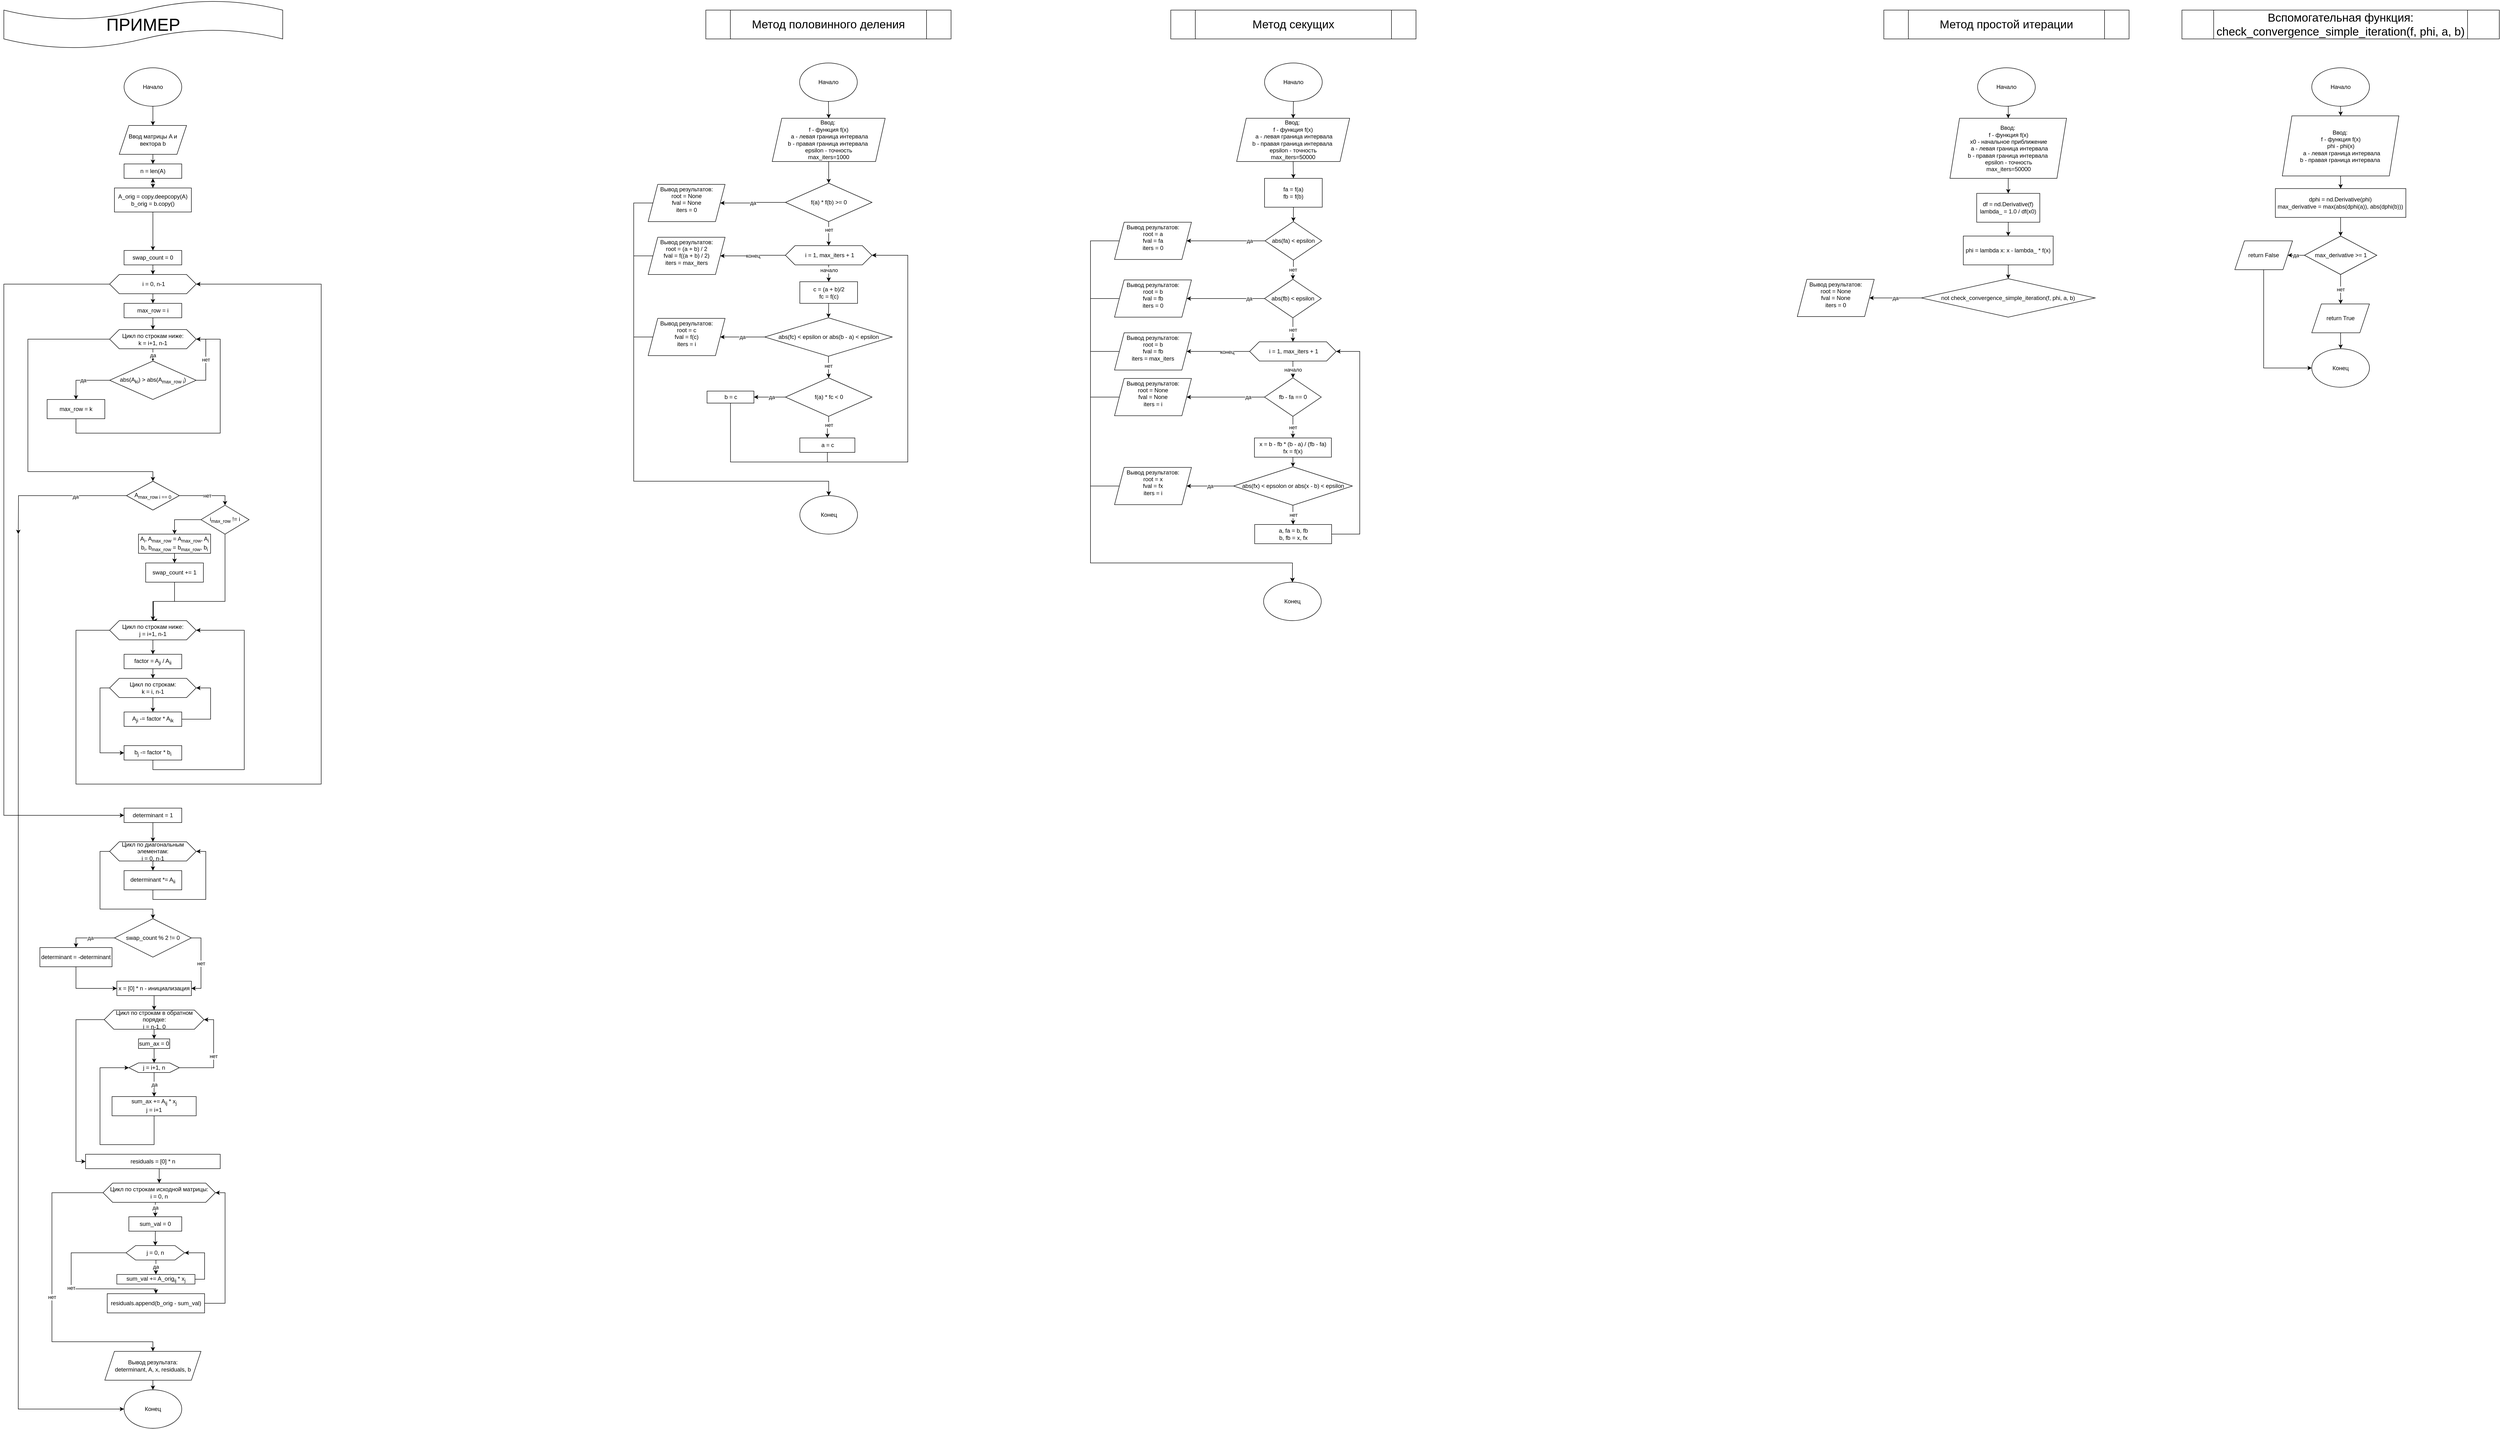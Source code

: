 <mxfile version="26.2.9">
  <diagram id="C5RBs43oDa-KdzZeNtuy" name="Page-1">
    <mxGraphModel dx="684" dy="1818" grid="1" gridSize="10" guides="1" tooltips="1" connect="1" arrows="1" fold="1" page="1" pageScale="1" pageWidth="827" pageHeight="1169" math="0" shadow="0">
      <root>
        <mxCell id="WIyWlLk6GJQsqaUBKTNV-0" />
        <mxCell id="WIyWlLk6GJQsqaUBKTNV-1" parent="WIyWlLk6GJQsqaUBKTNV-0" />
        <mxCell id="LS3qMMqg_-Oj2FB-LzM4-1" style="edgeStyle=orthogonalEdgeStyle;rounded=0;orthogonalLoop=1;jettySize=auto;html=1;exitX=0.5;exitY=1;exitDx=0;exitDy=0;" parent="WIyWlLk6GJQsqaUBKTNV-1" source="LS3qMMqg_-Oj2FB-LzM4-2" target="LS3qMMqg_-Oj2FB-LzM4-4" edge="1">
          <mxGeometry relative="1" as="geometry" />
        </mxCell>
        <mxCell id="LS3qMMqg_-Oj2FB-LzM4-2" value="Ввод матрицы A и вектора b" style="shape=parallelogram;perimeter=parallelogramPerimeter;whiteSpace=wrap;html=1;fixedSize=1;" parent="WIyWlLk6GJQsqaUBKTNV-1" vertex="1">
          <mxGeometry x="710" y="60" width="140" height="60" as="geometry" />
        </mxCell>
        <mxCell id="LS3qMMqg_-Oj2FB-LzM4-3" value="" style="edgeStyle=orthogonalEdgeStyle;rounded=0;orthogonalLoop=1;jettySize=auto;html=1;" parent="WIyWlLk6GJQsqaUBKTNV-1" source="LS3qMMqg_-Oj2FB-LzM4-4" target="LS3qMMqg_-Oj2FB-LzM4-6" edge="1">
          <mxGeometry relative="1" as="geometry" />
        </mxCell>
        <mxCell id="LS3qMMqg_-Oj2FB-LzM4-4" value="n = len(A)" style="rounded=0;whiteSpace=wrap;html=1;" parent="WIyWlLk6GJQsqaUBKTNV-1" vertex="1">
          <mxGeometry x="720" y="140" width="120" height="30" as="geometry" />
        </mxCell>
        <mxCell id="LS3qMMqg_-Oj2FB-LzM4-5" style="edgeStyle=orthogonalEdgeStyle;rounded=0;orthogonalLoop=1;jettySize=auto;html=1;exitX=0.5;exitY=1;exitDx=0;exitDy=0;entryX=0.5;entryY=0;entryDx=0;entryDy=0;" parent="WIyWlLk6GJQsqaUBKTNV-1" source="LS3qMMqg_-Oj2FB-LzM4-6" target="LS3qMMqg_-Oj2FB-LzM4-8" edge="1">
          <mxGeometry relative="1" as="geometry" />
        </mxCell>
        <mxCell id="5NuXIUXUGhuJsAg2E35T-2" value="" style="edgeStyle=orthogonalEdgeStyle;rounded=0;orthogonalLoop=1;jettySize=auto;html=1;" edge="1" parent="WIyWlLk6GJQsqaUBKTNV-1" source="LS3qMMqg_-Oj2FB-LzM4-6" target="LS3qMMqg_-Oj2FB-LzM4-4">
          <mxGeometry relative="1" as="geometry" />
        </mxCell>
        <mxCell id="LS3qMMqg_-Oj2FB-LzM4-6" value="A_orig = copy.deepcopy(A)&lt;div&gt;b_orig = b.copy()&lt;/div&gt;" style="whiteSpace=wrap;html=1;rounded=0;" parent="WIyWlLk6GJQsqaUBKTNV-1" vertex="1">
          <mxGeometry x="700" y="190" width="160" height="50" as="geometry" />
        </mxCell>
        <mxCell id="LS3qMMqg_-Oj2FB-LzM4-7" style="edgeStyle=orthogonalEdgeStyle;rounded=0;orthogonalLoop=1;jettySize=auto;html=1;exitX=0.5;exitY=1;exitDx=0;exitDy=0;entryX=0.5;entryY=0;entryDx=0;entryDy=0;" parent="WIyWlLk6GJQsqaUBKTNV-1" source="LS3qMMqg_-Oj2FB-LzM4-8" target="LS3qMMqg_-Oj2FB-LzM4-11" edge="1">
          <mxGeometry relative="1" as="geometry" />
        </mxCell>
        <mxCell id="LS3qMMqg_-Oj2FB-LzM4-8" value="swap_count = 0" style="rounded=0;whiteSpace=wrap;html=1;" parent="WIyWlLk6GJQsqaUBKTNV-1" vertex="1">
          <mxGeometry x="720" y="320" width="120" height="30" as="geometry" />
        </mxCell>
        <mxCell id="LS3qMMqg_-Oj2FB-LzM4-9" style="edgeStyle=orthogonalEdgeStyle;rounded=0;orthogonalLoop=1;jettySize=auto;html=1;exitX=0.5;exitY=1;exitDx=0;exitDy=0;entryX=0.5;entryY=0;entryDx=0;entryDy=0;" parent="WIyWlLk6GJQsqaUBKTNV-1" source="LS3qMMqg_-Oj2FB-LzM4-11" target="LS3qMMqg_-Oj2FB-LzM4-13" edge="1">
          <mxGeometry relative="1" as="geometry" />
        </mxCell>
        <mxCell id="LS3qMMqg_-Oj2FB-LzM4-10" style="edgeStyle=orthogonalEdgeStyle;rounded=0;orthogonalLoop=1;jettySize=auto;html=1;exitX=0;exitY=0.5;exitDx=0;exitDy=0;entryX=0;entryY=0.5;entryDx=0;entryDy=0;" parent="WIyWlLk6GJQsqaUBKTNV-1" source="LS3qMMqg_-Oj2FB-LzM4-11" target="LS3qMMqg_-Oj2FB-LzM4-47" edge="1">
          <mxGeometry relative="1" as="geometry">
            <Array as="points">
              <mxPoint x="470" y="390" />
              <mxPoint x="470" y="1495" />
            </Array>
          </mxGeometry>
        </mxCell>
        <mxCell id="LS3qMMqg_-Oj2FB-LzM4-11" value="&amp;nbsp;i = 0, n-1" style="shape=hexagon;perimeter=hexagonPerimeter2;whiteSpace=wrap;html=1;fixedSize=1;" parent="WIyWlLk6GJQsqaUBKTNV-1" vertex="1">
          <mxGeometry x="690" y="370" width="180" height="40" as="geometry" />
        </mxCell>
        <mxCell id="LS3qMMqg_-Oj2FB-LzM4-12" style="edgeStyle=orthogonalEdgeStyle;rounded=0;orthogonalLoop=1;jettySize=auto;html=1;exitX=0.5;exitY=1;exitDx=0;exitDy=0;entryX=0.5;entryY=0;entryDx=0;entryDy=0;" parent="WIyWlLk6GJQsqaUBKTNV-1" source="LS3qMMqg_-Oj2FB-LzM4-13" target="LS3qMMqg_-Oj2FB-LzM4-16" edge="1">
          <mxGeometry relative="1" as="geometry" />
        </mxCell>
        <mxCell id="LS3qMMqg_-Oj2FB-LzM4-13" value="max_row = i" style="rounded=0;whiteSpace=wrap;html=1;" parent="WIyWlLk6GJQsqaUBKTNV-1" vertex="1">
          <mxGeometry x="720" y="430" width="120" height="30" as="geometry" />
        </mxCell>
        <mxCell id="LS3qMMqg_-Oj2FB-LzM4-14" value="да" style="edgeStyle=orthogonalEdgeStyle;rounded=0;orthogonalLoop=1;jettySize=auto;html=1;exitX=0.5;exitY=1;exitDx=0;exitDy=0;entryX=0.5;entryY=0;entryDx=0;entryDy=0;" parent="WIyWlLk6GJQsqaUBKTNV-1" source="LS3qMMqg_-Oj2FB-LzM4-16" target="LS3qMMqg_-Oj2FB-LzM4-19" edge="1">
          <mxGeometry relative="1" as="geometry" />
        </mxCell>
        <mxCell id="LS3qMMqg_-Oj2FB-LzM4-15" style="edgeStyle=orthogonalEdgeStyle;rounded=0;orthogonalLoop=1;jettySize=auto;html=1;exitX=0;exitY=0.5;exitDx=0;exitDy=0;entryX=0.5;entryY=0;entryDx=0;entryDy=0;" parent="WIyWlLk6GJQsqaUBKTNV-1" source="LS3qMMqg_-Oj2FB-LzM4-16" target="LS3qMMqg_-Oj2FB-LzM4-25" edge="1">
          <mxGeometry relative="1" as="geometry">
            <Array as="points">
              <mxPoint x="520" y="505" />
              <mxPoint x="520" y="780" />
              <mxPoint x="780" y="780" />
            </Array>
          </mxGeometry>
        </mxCell>
        <mxCell id="LS3qMMqg_-Oj2FB-LzM4-16" value="Цикл по строкам ниже:&lt;br&gt;k = i+1, n-1" style="shape=hexagon;perimeter=hexagonPerimeter2;whiteSpace=wrap;html=1;fixedSize=1;" parent="WIyWlLk6GJQsqaUBKTNV-1" vertex="1">
          <mxGeometry x="690" y="484.5" width="180" height="40" as="geometry" />
        </mxCell>
        <mxCell id="LS3qMMqg_-Oj2FB-LzM4-17" value="нет" style="edgeStyle=orthogonalEdgeStyle;rounded=0;orthogonalLoop=1;jettySize=auto;html=1;exitX=1;exitY=0.5;exitDx=0;exitDy=0;entryX=1;entryY=0.5;entryDx=0;entryDy=0;" parent="WIyWlLk6GJQsqaUBKTNV-1" source="LS3qMMqg_-Oj2FB-LzM4-19" target="LS3qMMqg_-Oj2FB-LzM4-16" edge="1">
          <mxGeometry relative="1" as="geometry">
            <mxPoint x="940" y="630" as="targetPoint" />
          </mxGeometry>
        </mxCell>
        <mxCell id="LS3qMMqg_-Oj2FB-LzM4-18" value="да" style="edgeStyle=orthogonalEdgeStyle;rounded=0;orthogonalLoop=1;jettySize=auto;html=1;exitX=0;exitY=0.5;exitDx=0;exitDy=0;entryX=0.5;entryY=0;entryDx=0;entryDy=0;" parent="WIyWlLk6GJQsqaUBKTNV-1" source="LS3qMMqg_-Oj2FB-LzM4-19" target="LS3qMMqg_-Oj2FB-LzM4-21" edge="1">
          <mxGeometry relative="1" as="geometry" />
        </mxCell>
        <mxCell id="LS3qMMqg_-Oj2FB-LzM4-19" value="abs(A&lt;sub&gt;ki&lt;/sub&gt;) &amp;gt; abs(A&lt;sub&gt;max_row i&lt;/sub&gt;)" style="rhombus;whiteSpace=wrap;html=1;" parent="WIyWlLk6GJQsqaUBKTNV-1" vertex="1">
          <mxGeometry x="690" y="550" width="180" height="80" as="geometry" />
        </mxCell>
        <mxCell id="LS3qMMqg_-Oj2FB-LzM4-20" style="edgeStyle=orthogonalEdgeStyle;rounded=0;orthogonalLoop=1;jettySize=auto;html=1;exitX=0.5;exitY=1;exitDx=0;exitDy=0;entryX=1;entryY=0.5;entryDx=0;entryDy=0;" parent="WIyWlLk6GJQsqaUBKTNV-1" source="LS3qMMqg_-Oj2FB-LzM4-21" target="LS3qMMqg_-Oj2FB-LzM4-16" edge="1">
          <mxGeometry relative="1" as="geometry">
            <Array as="points">
              <mxPoint x="620" y="700" />
              <mxPoint x="920" y="700" />
              <mxPoint x="920" y="505" />
            </Array>
          </mxGeometry>
        </mxCell>
        <mxCell id="LS3qMMqg_-Oj2FB-LzM4-21" value="max_row = k" style="rounded=0;whiteSpace=wrap;html=1;" parent="WIyWlLk6GJQsqaUBKTNV-1" vertex="1">
          <mxGeometry x="560" y="630" width="120" height="40" as="geometry" />
        </mxCell>
        <mxCell id="LS3qMMqg_-Oj2FB-LzM4-22" style="edgeStyle=orthogonalEdgeStyle;rounded=0;orthogonalLoop=1;jettySize=auto;html=1;exitX=0;exitY=0.5;exitDx=0;exitDy=0;" parent="WIyWlLk6GJQsqaUBKTNV-1" source="LS3qMMqg_-Oj2FB-LzM4-25" edge="1">
          <mxGeometry relative="1" as="geometry">
            <mxPoint x="500" y="910" as="targetPoint" />
          </mxGeometry>
        </mxCell>
        <mxCell id="LS3qMMqg_-Oj2FB-LzM4-23" value="да" style="edgeLabel;html=1;align=center;verticalAlign=middle;resizable=0;points=[];" parent="LS3qMMqg_-Oj2FB-LzM4-22" vertex="1" connectable="0">
          <mxGeometry x="-0.301" y="2" relative="1" as="geometry">
            <mxPoint as="offset" />
          </mxGeometry>
        </mxCell>
        <mxCell id="LS3qMMqg_-Oj2FB-LzM4-24" value="нет" style="edgeStyle=orthogonalEdgeStyle;rounded=0;orthogonalLoop=1;jettySize=auto;html=1;exitX=1;exitY=0.5;exitDx=0;exitDy=0;entryX=0.5;entryY=0;entryDx=0;entryDy=0;" parent="WIyWlLk6GJQsqaUBKTNV-1" source="LS3qMMqg_-Oj2FB-LzM4-25" target="LS3qMMqg_-Oj2FB-LzM4-29" edge="1">
          <mxGeometry relative="1" as="geometry" />
        </mxCell>
        <mxCell id="LS3qMMqg_-Oj2FB-LzM4-25" value="A&lt;sub&gt;max_row i == 0&lt;/sub&gt;" style="rhombus;whiteSpace=wrap;html=1;" parent="WIyWlLk6GJQsqaUBKTNV-1" vertex="1">
          <mxGeometry x="725" y="800" width="110" height="60" as="geometry" />
        </mxCell>
        <mxCell id="LS3qMMqg_-Oj2FB-LzM4-26" style="edgeStyle=orthogonalEdgeStyle;rounded=0;orthogonalLoop=1;jettySize=auto;html=1;entryX=0;entryY=0.5;entryDx=0;entryDy=0;" parent="WIyWlLk6GJQsqaUBKTNV-1" target="LS3qMMqg_-Oj2FB-LzM4-72" edge="1">
          <mxGeometry relative="1" as="geometry">
            <mxPoint x="500" y="910" as="sourcePoint" />
            <Array as="points">
              <mxPoint x="500" y="910" />
              <mxPoint x="500" y="2550" />
            </Array>
          </mxGeometry>
        </mxCell>
        <mxCell id="LS3qMMqg_-Oj2FB-LzM4-27" style="edgeStyle=orthogonalEdgeStyle;rounded=0;orthogonalLoop=1;jettySize=auto;html=1;exitX=0;exitY=0.5;exitDx=0;exitDy=0;entryX=0.5;entryY=0;entryDx=0;entryDy=0;" parent="WIyWlLk6GJQsqaUBKTNV-1" source="LS3qMMqg_-Oj2FB-LzM4-29" target="LS3qMMqg_-Oj2FB-LzM4-31" edge="1">
          <mxGeometry relative="1" as="geometry" />
        </mxCell>
        <mxCell id="LS3qMMqg_-Oj2FB-LzM4-28" style="edgeStyle=orthogonalEdgeStyle;rounded=0;orthogonalLoop=1;jettySize=auto;html=1;exitX=0.5;exitY=1;exitDx=0;exitDy=0;" parent="WIyWlLk6GJQsqaUBKTNV-1" source="LS3qMMqg_-Oj2FB-LzM4-29" edge="1">
          <mxGeometry relative="1" as="geometry">
            <mxPoint x="780" y="1090" as="targetPoint" />
            <Array as="points">
              <mxPoint x="930" y="1050" />
              <mxPoint x="781" y="1050" />
              <mxPoint x="781" y="1090" />
            </Array>
          </mxGeometry>
        </mxCell>
        <mxCell id="LS3qMMqg_-Oj2FB-LzM4-29" value="i&lt;sub&gt;max_row&lt;/sub&gt; != i" style="rhombus;whiteSpace=wrap;html=1;" parent="WIyWlLk6GJQsqaUBKTNV-1" vertex="1">
          <mxGeometry x="880" y="850" width="100" height="60" as="geometry" />
        </mxCell>
        <mxCell id="LS3qMMqg_-Oj2FB-LzM4-30" style="edgeStyle=orthogonalEdgeStyle;rounded=0;orthogonalLoop=1;jettySize=auto;html=1;exitX=0.5;exitY=1;exitDx=0;exitDy=0;entryX=0.5;entryY=0;entryDx=0;entryDy=0;" parent="WIyWlLk6GJQsqaUBKTNV-1" source="LS3qMMqg_-Oj2FB-LzM4-31" target="LS3qMMqg_-Oj2FB-LzM4-33" edge="1">
          <mxGeometry relative="1" as="geometry" />
        </mxCell>
        <mxCell id="LS3qMMqg_-Oj2FB-LzM4-31" value="A&lt;sub&gt;i&lt;/sub&gt;, A&lt;sub&gt;max_row&lt;/sub&gt; = A&lt;sub&gt;max_row&lt;/sub&gt;, A&lt;sub&gt;i&lt;/sub&gt;&lt;br&gt;b&lt;span style=&quot;font-size: 10px;&quot;&gt;&lt;sub&gt;i&lt;/sub&gt;&lt;/span&gt;, b&lt;sub&gt;max_row&lt;/sub&gt; = b&lt;sub&gt;max_row&lt;/sub&gt;, b&lt;sub&gt;i&lt;/sub&gt;" style="rounded=0;whiteSpace=wrap;html=1;" parent="WIyWlLk6GJQsqaUBKTNV-1" vertex="1">
          <mxGeometry x="750" y="910" width="150" height="40" as="geometry" />
        </mxCell>
        <mxCell id="LS3qMMqg_-Oj2FB-LzM4-32" style="edgeStyle=orthogonalEdgeStyle;rounded=0;orthogonalLoop=1;jettySize=auto;html=1;exitX=0.5;exitY=1;exitDx=0;exitDy=0;entryX=0.5;entryY=0;entryDx=0;entryDy=0;" parent="WIyWlLk6GJQsqaUBKTNV-1" source="LS3qMMqg_-Oj2FB-LzM4-33" target="LS3qMMqg_-Oj2FB-LzM4-36" edge="1">
          <mxGeometry relative="1" as="geometry" />
        </mxCell>
        <mxCell id="LS3qMMqg_-Oj2FB-LzM4-33" value="swap_count += 1" style="rounded=0;whiteSpace=wrap;html=1;" parent="WIyWlLk6GJQsqaUBKTNV-1" vertex="1">
          <mxGeometry x="765" y="970" width="120" height="40" as="geometry" />
        </mxCell>
        <mxCell id="LS3qMMqg_-Oj2FB-LzM4-34" style="edgeStyle=orthogonalEdgeStyle;rounded=0;orthogonalLoop=1;jettySize=auto;html=1;exitX=0.5;exitY=1;exitDx=0;exitDy=0;" parent="WIyWlLk6GJQsqaUBKTNV-1" source="LS3qMMqg_-Oj2FB-LzM4-36" target="LS3qMMqg_-Oj2FB-LzM4-38" edge="1">
          <mxGeometry relative="1" as="geometry" />
        </mxCell>
        <mxCell id="LS3qMMqg_-Oj2FB-LzM4-35" style="edgeStyle=orthogonalEdgeStyle;rounded=0;orthogonalLoop=1;jettySize=auto;html=1;exitX=0;exitY=0.5;exitDx=0;exitDy=0;entryX=1;entryY=0.5;entryDx=0;entryDy=0;" parent="WIyWlLk6GJQsqaUBKTNV-1" source="LS3qMMqg_-Oj2FB-LzM4-36" target="LS3qMMqg_-Oj2FB-LzM4-11" edge="1">
          <mxGeometry relative="1" as="geometry">
            <Array as="points">
              <mxPoint x="620" y="1110" />
              <mxPoint x="620" y="1430" />
              <mxPoint x="1130" y="1430" />
              <mxPoint x="1130" y="390" />
            </Array>
          </mxGeometry>
        </mxCell>
        <mxCell id="LS3qMMqg_-Oj2FB-LzM4-36" value="Цикл по строкам ниже:&lt;br&gt;j = i+1, n-1" style="shape=hexagon;perimeter=hexagonPerimeter2;whiteSpace=wrap;html=1;fixedSize=1;" parent="WIyWlLk6GJQsqaUBKTNV-1" vertex="1">
          <mxGeometry x="690" y="1090" width="180" height="40" as="geometry" />
        </mxCell>
        <mxCell id="LS3qMMqg_-Oj2FB-LzM4-37" style="edgeStyle=orthogonalEdgeStyle;rounded=0;orthogonalLoop=1;jettySize=auto;html=1;exitX=0.5;exitY=1;exitDx=0;exitDy=0;" parent="WIyWlLk6GJQsqaUBKTNV-1" source="LS3qMMqg_-Oj2FB-LzM4-38" target="LS3qMMqg_-Oj2FB-LzM4-41" edge="1">
          <mxGeometry relative="1" as="geometry" />
        </mxCell>
        <mxCell id="LS3qMMqg_-Oj2FB-LzM4-38" value="factor = A&lt;sub&gt;ji&lt;/sub&gt; / A&lt;sub&gt;ii&lt;/sub&gt;" style="rounded=0;whiteSpace=wrap;html=1;" parent="WIyWlLk6GJQsqaUBKTNV-1" vertex="1">
          <mxGeometry x="720" y="1160" width="120" height="30" as="geometry" />
        </mxCell>
        <mxCell id="LS3qMMqg_-Oj2FB-LzM4-39" style="edgeStyle=orthogonalEdgeStyle;rounded=0;orthogonalLoop=1;jettySize=auto;html=1;exitX=0.5;exitY=1;exitDx=0;exitDy=0;entryX=0.5;entryY=0;entryDx=0;entryDy=0;" parent="WIyWlLk6GJQsqaUBKTNV-1" source="LS3qMMqg_-Oj2FB-LzM4-41" target="LS3qMMqg_-Oj2FB-LzM4-43" edge="1">
          <mxGeometry relative="1" as="geometry" />
        </mxCell>
        <mxCell id="LS3qMMqg_-Oj2FB-LzM4-40" style="edgeStyle=orthogonalEdgeStyle;rounded=0;orthogonalLoop=1;jettySize=auto;html=1;exitX=0;exitY=0.5;exitDx=0;exitDy=0;entryX=0;entryY=0.5;entryDx=0;entryDy=0;" parent="WIyWlLk6GJQsqaUBKTNV-1" source="LS3qMMqg_-Oj2FB-LzM4-41" target="LS3qMMqg_-Oj2FB-LzM4-45" edge="1">
          <mxGeometry relative="1" as="geometry" />
        </mxCell>
        <mxCell id="LS3qMMqg_-Oj2FB-LzM4-41" value="Цикл по строкам:&lt;br&gt;k = i, n-1" style="shape=hexagon;perimeter=hexagonPerimeter2;whiteSpace=wrap;html=1;fixedSize=1;" parent="WIyWlLk6GJQsqaUBKTNV-1" vertex="1">
          <mxGeometry x="690" y="1210" width="180" height="40" as="geometry" />
        </mxCell>
        <mxCell id="LS3qMMqg_-Oj2FB-LzM4-42" style="edgeStyle=orthogonalEdgeStyle;rounded=0;orthogonalLoop=1;jettySize=auto;html=1;exitX=1;exitY=0.5;exitDx=0;exitDy=0;entryX=1;entryY=0.5;entryDx=0;entryDy=0;" parent="WIyWlLk6GJQsqaUBKTNV-1" source="LS3qMMqg_-Oj2FB-LzM4-43" target="LS3qMMqg_-Oj2FB-LzM4-41" edge="1">
          <mxGeometry relative="1" as="geometry">
            <Array as="points">
              <mxPoint x="900" y="1295" />
              <mxPoint x="900" y="1230" />
            </Array>
          </mxGeometry>
        </mxCell>
        <mxCell id="LS3qMMqg_-Oj2FB-LzM4-43" value="A&lt;sub&gt;ji&lt;/sub&gt;&amp;nbsp;-= factor * A&lt;sub&gt;ik&lt;/sub&gt;" style="rounded=0;whiteSpace=wrap;html=1;" parent="WIyWlLk6GJQsqaUBKTNV-1" vertex="1">
          <mxGeometry x="720" y="1280" width="120" height="30" as="geometry" />
        </mxCell>
        <mxCell id="LS3qMMqg_-Oj2FB-LzM4-44" style="edgeStyle=orthogonalEdgeStyle;rounded=0;orthogonalLoop=1;jettySize=auto;html=1;exitX=0.5;exitY=1;exitDx=0;exitDy=0;entryX=1;entryY=0.5;entryDx=0;entryDy=0;" parent="WIyWlLk6GJQsqaUBKTNV-1" source="LS3qMMqg_-Oj2FB-LzM4-45" target="LS3qMMqg_-Oj2FB-LzM4-36" edge="1">
          <mxGeometry relative="1" as="geometry">
            <Array as="points">
              <mxPoint x="780" y="1400" />
              <mxPoint x="970" y="1400" />
              <mxPoint x="970" y="1110" />
            </Array>
          </mxGeometry>
        </mxCell>
        <mxCell id="LS3qMMqg_-Oj2FB-LzM4-45" value="b&lt;sub&gt;j&lt;/sub&gt;&amp;nbsp;-= factor * b&lt;sub&gt;i&lt;/sub&gt;" style="rounded=0;whiteSpace=wrap;html=1;" parent="WIyWlLk6GJQsqaUBKTNV-1" vertex="1">
          <mxGeometry x="720" y="1350" width="120" height="30" as="geometry" />
        </mxCell>
        <mxCell id="LS3qMMqg_-Oj2FB-LzM4-46" style="edgeStyle=orthogonalEdgeStyle;rounded=0;orthogonalLoop=1;jettySize=auto;html=1;exitX=0.5;exitY=1;exitDx=0;exitDy=0;entryX=0.5;entryY=0;entryDx=0;entryDy=0;" parent="WIyWlLk6GJQsqaUBKTNV-1" source="LS3qMMqg_-Oj2FB-LzM4-47" target="LS3qMMqg_-Oj2FB-LzM4-50" edge="1">
          <mxGeometry relative="1" as="geometry" />
        </mxCell>
        <mxCell id="LS3qMMqg_-Oj2FB-LzM4-47" value="determinant = 1" style="rounded=0;whiteSpace=wrap;html=1;" parent="WIyWlLk6GJQsqaUBKTNV-1" vertex="1">
          <mxGeometry x="720" y="1480" width="120" height="30" as="geometry" />
        </mxCell>
        <mxCell id="LS3qMMqg_-Oj2FB-LzM4-48" style="edgeStyle=orthogonalEdgeStyle;rounded=0;orthogonalLoop=1;jettySize=auto;html=1;exitX=0.5;exitY=1;exitDx=0;exitDy=0;entryX=0.5;entryY=0;entryDx=0;entryDy=0;" parent="WIyWlLk6GJQsqaUBKTNV-1" source="LS3qMMqg_-Oj2FB-LzM4-50" target="LS3qMMqg_-Oj2FB-LzM4-52" edge="1">
          <mxGeometry relative="1" as="geometry" />
        </mxCell>
        <mxCell id="LS3qMMqg_-Oj2FB-LzM4-49" style="edgeStyle=orthogonalEdgeStyle;rounded=0;orthogonalLoop=1;jettySize=auto;html=1;exitX=0;exitY=0.5;exitDx=0;exitDy=0;entryX=0.5;entryY=0;entryDx=0;entryDy=0;" parent="WIyWlLk6GJQsqaUBKTNV-1" source="LS3qMMqg_-Oj2FB-LzM4-50" target="LS3qMMqg_-Oj2FB-LzM4-55" edge="1">
          <mxGeometry relative="1" as="geometry">
            <Array as="points">
              <mxPoint x="670" y="1570" />
              <mxPoint x="670" y="1690" />
              <mxPoint x="780" y="1690" />
            </Array>
          </mxGeometry>
        </mxCell>
        <mxCell id="LS3qMMqg_-Oj2FB-LzM4-50" value="Цикл по диагональным элементам:&lt;br&gt;i = 0, n-1" style="shape=hexagon;perimeter=hexagonPerimeter2;whiteSpace=wrap;html=1;fixedSize=1;" parent="WIyWlLk6GJQsqaUBKTNV-1" vertex="1">
          <mxGeometry x="690" y="1550" width="180" height="40" as="geometry" />
        </mxCell>
        <mxCell id="LS3qMMqg_-Oj2FB-LzM4-51" style="edgeStyle=orthogonalEdgeStyle;rounded=0;orthogonalLoop=1;jettySize=auto;html=1;exitX=0.5;exitY=1;exitDx=0;exitDy=0;entryX=1;entryY=0.5;entryDx=0;entryDy=0;" parent="WIyWlLk6GJQsqaUBKTNV-1" source="LS3qMMqg_-Oj2FB-LzM4-52" target="LS3qMMqg_-Oj2FB-LzM4-50" edge="1">
          <mxGeometry relative="1" as="geometry">
            <Array as="points">
              <mxPoint x="780" y="1670" />
              <mxPoint x="890" y="1670" />
              <mxPoint x="890" y="1570" />
            </Array>
          </mxGeometry>
        </mxCell>
        <mxCell id="LS3qMMqg_-Oj2FB-LzM4-52" value="determinant *= A&lt;sub&gt;ii&lt;/sub&gt;" style="rounded=0;whiteSpace=wrap;html=1;" parent="WIyWlLk6GJQsqaUBKTNV-1" vertex="1">
          <mxGeometry x="720" y="1610" width="120" height="40" as="geometry" />
        </mxCell>
        <mxCell id="LS3qMMqg_-Oj2FB-LzM4-53" value="да" style="edgeStyle=orthogonalEdgeStyle;rounded=0;orthogonalLoop=1;jettySize=auto;html=1;exitX=0;exitY=0.5;exitDx=0;exitDy=0;entryX=0.5;entryY=0;entryDx=0;entryDy=0;" parent="WIyWlLk6GJQsqaUBKTNV-1" source="LS3qMMqg_-Oj2FB-LzM4-55" target="LS3qMMqg_-Oj2FB-LzM4-57" edge="1">
          <mxGeometry relative="1" as="geometry" />
        </mxCell>
        <mxCell id="LS3qMMqg_-Oj2FB-LzM4-54" value="нет" style="edgeStyle=orthogonalEdgeStyle;rounded=0;orthogonalLoop=1;jettySize=auto;html=1;exitX=1;exitY=0.5;exitDx=0;exitDy=0;entryX=1;entryY=0.5;entryDx=0;entryDy=0;" parent="WIyWlLk6GJQsqaUBKTNV-1" source="LS3qMMqg_-Oj2FB-LzM4-55" target="LS3qMMqg_-Oj2FB-LzM4-59" edge="1">
          <mxGeometry relative="1" as="geometry" />
        </mxCell>
        <mxCell id="LS3qMMqg_-Oj2FB-LzM4-55" value="swap_count % 2 != 0" style="rhombus;whiteSpace=wrap;html=1;" parent="WIyWlLk6GJQsqaUBKTNV-1" vertex="1">
          <mxGeometry x="700" y="1710" width="160" height="80" as="geometry" />
        </mxCell>
        <mxCell id="LS3qMMqg_-Oj2FB-LzM4-56" style="edgeStyle=orthogonalEdgeStyle;rounded=0;orthogonalLoop=1;jettySize=auto;html=1;exitX=0.5;exitY=1;exitDx=0;exitDy=0;entryX=0;entryY=0.5;entryDx=0;entryDy=0;" parent="WIyWlLk6GJQsqaUBKTNV-1" source="LS3qMMqg_-Oj2FB-LzM4-57" target="LS3qMMqg_-Oj2FB-LzM4-59" edge="1">
          <mxGeometry relative="1" as="geometry" />
        </mxCell>
        <mxCell id="LS3qMMqg_-Oj2FB-LzM4-57" value="determinant = -determinant" style="rounded=0;whiteSpace=wrap;html=1;" parent="WIyWlLk6GJQsqaUBKTNV-1" vertex="1">
          <mxGeometry x="545" y="1770" width="150" height="40" as="geometry" />
        </mxCell>
        <mxCell id="LS3qMMqg_-Oj2FB-LzM4-58" style="edgeStyle=orthogonalEdgeStyle;rounded=0;orthogonalLoop=1;jettySize=auto;html=1;exitX=0.5;exitY=1;exitDx=0;exitDy=0;entryX=0.5;entryY=0;entryDx=0;entryDy=0;" parent="WIyWlLk6GJQsqaUBKTNV-1" source="LS3qMMqg_-Oj2FB-LzM4-59" target="LS3qMMqg_-Oj2FB-LzM4-62" edge="1">
          <mxGeometry relative="1" as="geometry" />
        </mxCell>
        <mxCell id="LS3qMMqg_-Oj2FB-LzM4-59" value="x = [0] * n - инициализация" style="rounded=0;whiteSpace=wrap;html=1;" parent="WIyWlLk6GJQsqaUBKTNV-1" vertex="1">
          <mxGeometry x="705" y="1840" width="155" height="30" as="geometry" />
        </mxCell>
        <mxCell id="LS3qMMqg_-Oj2FB-LzM4-60" style="edgeStyle=orthogonalEdgeStyle;rounded=0;orthogonalLoop=1;jettySize=auto;html=1;exitX=0;exitY=0.5;exitDx=0;exitDy=0;entryX=0;entryY=0.5;entryDx=0;entryDy=0;" parent="WIyWlLk6GJQsqaUBKTNV-1" source="LS3qMMqg_-Oj2FB-LzM4-62" target="LS3qMMqg_-Oj2FB-LzM4-66" edge="1">
          <mxGeometry relative="1" as="geometry" />
        </mxCell>
        <mxCell id="LS3qMMqg_-Oj2FB-LzM4-61" style="edgeStyle=orthogonalEdgeStyle;rounded=0;orthogonalLoop=1;jettySize=auto;html=1;exitX=0.5;exitY=1;exitDx=0;exitDy=0;entryX=0.5;entryY=0;entryDx=0;entryDy=0;" parent="WIyWlLk6GJQsqaUBKTNV-1" source="LS3qMMqg_-Oj2FB-LzM4-62" target="LS3qMMqg_-Oj2FB-LzM4-77" edge="1">
          <mxGeometry relative="1" as="geometry" />
        </mxCell>
        <mxCell id="LS3qMMqg_-Oj2FB-LzM4-62" value="Цикл по строкам в обратном порядке:&lt;br&gt;i = n-1, 0" style="shape=hexagon;perimeter=hexagonPerimeter2;whiteSpace=wrap;html=1;fixedSize=1;" parent="WIyWlLk6GJQsqaUBKTNV-1" vertex="1">
          <mxGeometry x="678.75" y="1900" width="207.5" height="40" as="geometry" />
        </mxCell>
        <mxCell id="LS3qMMqg_-Oj2FB-LzM4-63" style="edgeStyle=orthogonalEdgeStyle;rounded=0;orthogonalLoop=1;jettySize=auto;html=1;exitX=0.5;exitY=1;exitDx=0;exitDy=0;entryX=0;entryY=0.5;entryDx=0;entryDy=0;" parent="WIyWlLk6GJQsqaUBKTNV-1" source="LS3qMMqg_-Oj2FB-LzM4-64" target="LS3qMMqg_-Oj2FB-LzM4-75" edge="1">
          <mxGeometry relative="1" as="geometry">
            <Array as="points">
              <mxPoint x="783" y="2180" />
              <mxPoint x="670" y="2180" />
              <mxPoint x="670" y="2020" />
            </Array>
          </mxGeometry>
        </mxCell>
        <mxCell id="LS3qMMqg_-Oj2FB-LzM4-64" value="sum_ax += A&lt;sub&gt;ij&lt;/sub&gt; * x&lt;sub&gt;j&lt;br&gt;&lt;/sub&gt;j = i+1&lt;sub&gt;&lt;/sub&gt;" style="rounded=0;whiteSpace=wrap;html=1;" parent="WIyWlLk6GJQsqaUBKTNV-1" vertex="1">
          <mxGeometry x="695" y="2080" width="175" height="40" as="geometry" />
        </mxCell>
        <mxCell id="LS3qMMqg_-Oj2FB-LzM4-65" style="edgeStyle=orthogonalEdgeStyle;rounded=0;orthogonalLoop=1;jettySize=auto;html=1;exitX=0.5;exitY=1;exitDx=0;exitDy=0;entryX=0.5;entryY=0;entryDx=0;entryDy=0;" parent="WIyWlLk6GJQsqaUBKTNV-1" source="LS3qMMqg_-Oj2FB-LzM4-66" target="LS3qMMqg_-Oj2FB-LzM4-69" edge="1">
          <mxGeometry relative="1" as="geometry" />
        </mxCell>
        <mxCell id="LS3qMMqg_-Oj2FB-LzM4-66" value="residuals = [0] * n" style="rounded=0;whiteSpace=wrap;html=1;" parent="WIyWlLk6GJQsqaUBKTNV-1" vertex="1">
          <mxGeometry x="640" y="2200" width="280" height="30" as="geometry" />
        </mxCell>
        <mxCell id="LS3qMMqg_-Oj2FB-LzM4-67" value="да" style="edgeStyle=orthogonalEdgeStyle;rounded=0;orthogonalLoop=1;jettySize=auto;html=1;exitX=0.5;exitY=1;exitDx=0;exitDy=0;entryX=0.5;entryY=0;entryDx=0;entryDy=0;" parent="WIyWlLk6GJQsqaUBKTNV-1" source="LS3qMMqg_-Oj2FB-LzM4-69" target="LS3qMMqg_-Oj2FB-LzM4-79" edge="1">
          <mxGeometry relative="1" as="geometry" />
        </mxCell>
        <mxCell id="LS3qMMqg_-Oj2FB-LzM4-68" value="нет" style="edgeStyle=orthogonalEdgeStyle;rounded=0;orthogonalLoop=1;jettySize=auto;html=1;exitX=0;exitY=0.5;exitDx=0;exitDy=0;entryX=0.5;entryY=0;entryDx=0;entryDy=0;" parent="WIyWlLk6GJQsqaUBKTNV-1" source="LS3qMMqg_-Oj2FB-LzM4-69" target="LS3qMMqg_-Oj2FB-LzM4-71" edge="1">
          <mxGeometry relative="1" as="geometry">
            <Array as="points">
              <mxPoint x="570" y="2280" />
              <mxPoint x="570" y="2590" />
            </Array>
          </mxGeometry>
        </mxCell>
        <mxCell id="LS3qMMqg_-Oj2FB-LzM4-69" value="Цикл по строкам исходной матрицы:&lt;br&gt;i = 0, n" style="shape=hexagon;perimeter=hexagonPerimeter2;whiteSpace=wrap;html=1;fixedSize=1;" parent="WIyWlLk6GJQsqaUBKTNV-1" vertex="1">
          <mxGeometry x="676.25" y="2260" width="233.75" height="40" as="geometry" />
        </mxCell>
        <mxCell id="LS3qMMqg_-Oj2FB-LzM4-70" style="edgeStyle=orthogonalEdgeStyle;rounded=0;orthogonalLoop=1;jettySize=auto;html=1;exitX=0.5;exitY=1;exitDx=0;exitDy=0;entryX=0.5;entryY=0;entryDx=0;entryDy=0;" parent="WIyWlLk6GJQsqaUBKTNV-1" source="LS3qMMqg_-Oj2FB-LzM4-71" target="LS3qMMqg_-Oj2FB-LzM4-72" edge="1">
          <mxGeometry relative="1" as="geometry" />
        </mxCell>
        <mxCell id="LS3qMMqg_-Oj2FB-LzM4-71" value="Вывод результата:&lt;br&gt;determinant, A, x, residuals, b" style="shape=parallelogram;perimeter=parallelogramPerimeter;whiteSpace=wrap;html=1;fixedSize=1;" parent="WIyWlLk6GJQsqaUBKTNV-1" vertex="1">
          <mxGeometry x="680" y="2610" width="200" height="60" as="geometry" />
        </mxCell>
        <mxCell id="LS3qMMqg_-Oj2FB-LzM4-72" value="Конец" style="ellipse;whiteSpace=wrap;html=1;" parent="WIyWlLk6GJQsqaUBKTNV-1" vertex="1">
          <mxGeometry x="720" y="2690" width="120" height="80" as="geometry" />
        </mxCell>
        <mxCell id="LS3qMMqg_-Oj2FB-LzM4-73" value="да" style="edgeStyle=orthogonalEdgeStyle;rounded=0;orthogonalLoop=1;jettySize=auto;html=1;exitX=0.5;exitY=1;exitDx=0;exitDy=0;entryX=0.5;entryY=0;entryDx=0;entryDy=0;" parent="WIyWlLk6GJQsqaUBKTNV-1" source="LS3qMMqg_-Oj2FB-LzM4-75" target="LS3qMMqg_-Oj2FB-LzM4-64" edge="1">
          <mxGeometry relative="1" as="geometry" />
        </mxCell>
        <mxCell id="LS3qMMqg_-Oj2FB-LzM4-74" value="нет" style="edgeStyle=orthogonalEdgeStyle;rounded=0;orthogonalLoop=1;jettySize=auto;html=1;exitX=1;exitY=0.5;exitDx=0;exitDy=0;entryX=1;entryY=0.5;entryDx=0;entryDy=0;" parent="WIyWlLk6GJQsqaUBKTNV-1" source="LS3qMMqg_-Oj2FB-LzM4-75" target="LS3qMMqg_-Oj2FB-LzM4-62" edge="1">
          <mxGeometry relative="1" as="geometry" />
        </mxCell>
        <mxCell id="LS3qMMqg_-Oj2FB-LzM4-75" value="j = i+1, n" style="shape=hexagon;perimeter=hexagonPerimeter2;whiteSpace=wrap;html=1;fixedSize=1;" parent="WIyWlLk6GJQsqaUBKTNV-1" vertex="1">
          <mxGeometry x="730" y="2010" width="105" height="20" as="geometry" />
        </mxCell>
        <mxCell id="LS3qMMqg_-Oj2FB-LzM4-76" style="edgeStyle=orthogonalEdgeStyle;rounded=0;orthogonalLoop=1;jettySize=auto;html=1;exitX=0.5;exitY=1;exitDx=0;exitDy=0;entryX=0.5;entryY=0;entryDx=0;entryDy=0;" parent="WIyWlLk6GJQsqaUBKTNV-1" source="LS3qMMqg_-Oj2FB-LzM4-77" target="LS3qMMqg_-Oj2FB-LzM4-75" edge="1">
          <mxGeometry relative="1" as="geometry" />
        </mxCell>
        <mxCell id="LS3qMMqg_-Oj2FB-LzM4-77" value="sum_ax = 0" style="rounded=0;whiteSpace=wrap;html=1;" parent="WIyWlLk6GJQsqaUBKTNV-1" vertex="1">
          <mxGeometry x="750" y="1960" width="65" height="20" as="geometry" />
        </mxCell>
        <mxCell id="LS3qMMqg_-Oj2FB-LzM4-78" style="edgeStyle=orthogonalEdgeStyle;rounded=0;orthogonalLoop=1;jettySize=auto;html=1;exitX=0.5;exitY=1;exitDx=0;exitDy=0;entryX=0.5;entryY=0;entryDx=0;entryDy=0;" parent="WIyWlLk6GJQsqaUBKTNV-1" source="LS3qMMqg_-Oj2FB-LzM4-79" target="LS3qMMqg_-Oj2FB-LzM4-82" edge="1">
          <mxGeometry relative="1" as="geometry" />
        </mxCell>
        <mxCell id="LS3qMMqg_-Oj2FB-LzM4-79" value="sum_val = 0" style="rounded=0;whiteSpace=wrap;html=1;" parent="WIyWlLk6GJQsqaUBKTNV-1" vertex="1">
          <mxGeometry x="730.01" y="2330" width="110" height="30" as="geometry" />
        </mxCell>
        <mxCell id="LS3qMMqg_-Oj2FB-LzM4-80" value="да" style="edgeStyle=orthogonalEdgeStyle;rounded=0;orthogonalLoop=1;jettySize=auto;html=1;exitX=0.5;exitY=1;exitDx=0;exitDy=0;entryX=0.5;entryY=0;entryDx=0;entryDy=0;" parent="WIyWlLk6GJQsqaUBKTNV-1" source="LS3qMMqg_-Oj2FB-LzM4-82" target="LS3qMMqg_-Oj2FB-LzM4-84" edge="1">
          <mxGeometry relative="1" as="geometry" />
        </mxCell>
        <mxCell id="LS3qMMqg_-Oj2FB-LzM4-81" value="нет" style="edgeStyle=orthogonalEdgeStyle;rounded=0;orthogonalLoop=1;jettySize=auto;html=1;exitX=0;exitY=0.5;exitDx=0;exitDy=0;entryX=0.5;entryY=0;entryDx=0;entryDy=0;" parent="WIyWlLk6GJQsqaUBKTNV-1" source="LS3qMMqg_-Oj2FB-LzM4-82" target="LS3qMMqg_-Oj2FB-LzM4-86" edge="1">
          <mxGeometry relative="1" as="geometry">
            <Array as="points">
              <mxPoint x="610" y="2405" />
              <mxPoint x="610" y="2480" />
            </Array>
          </mxGeometry>
        </mxCell>
        <mxCell id="LS3qMMqg_-Oj2FB-LzM4-82" value="j = 0, n" style="shape=hexagon;perimeter=hexagonPerimeter2;whiteSpace=wrap;html=1;fixedSize=1;" parent="WIyWlLk6GJQsqaUBKTNV-1" vertex="1">
          <mxGeometry x="724.07" y="2390" width="121.87" height="30" as="geometry" />
        </mxCell>
        <mxCell id="LS3qMMqg_-Oj2FB-LzM4-83" style="edgeStyle=orthogonalEdgeStyle;rounded=0;orthogonalLoop=1;jettySize=auto;html=1;exitX=1;exitY=0.5;exitDx=0;exitDy=0;entryX=1;entryY=0.5;entryDx=0;entryDy=0;" parent="WIyWlLk6GJQsqaUBKTNV-1" source="LS3qMMqg_-Oj2FB-LzM4-84" target="LS3qMMqg_-Oj2FB-LzM4-82" edge="1">
          <mxGeometry relative="1" as="geometry" />
        </mxCell>
        <mxCell id="LS3qMMqg_-Oj2FB-LzM4-84" value="sum_val += A_orig&lt;sub&gt;ij &lt;/sub&gt;* x&lt;sub&gt;j&lt;/sub&gt;" style="rounded=0;whiteSpace=wrap;html=1;" parent="WIyWlLk6GJQsqaUBKTNV-1" vertex="1">
          <mxGeometry x="705" y="2450" width="162.5" height="20" as="geometry" />
        </mxCell>
        <mxCell id="LS3qMMqg_-Oj2FB-LzM4-85" style="edgeStyle=orthogonalEdgeStyle;rounded=0;orthogonalLoop=1;jettySize=auto;html=1;exitX=1;exitY=0.5;exitDx=0;exitDy=0;entryX=1;entryY=0.5;entryDx=0;entryDy=0;" parent="WIyWlLk6GJQsqaUBKTNV-1" source="LS3qMMqg_-Oj2FB-LzM4-86" target="LS3qMMqg_-Oj2FB-LzM4-69" edge="1">
          <mxGeometry relative="1" as="geometry" />
        </mxCell>
        <mxCell id="LS3qMMqg_-Oj2FB-LzM4-86" value="residuals.append(b_orig - sum_val)" style="rounded=0;whiteSpace=wrap;html=1;" parent="WIyWlLk6GJQsqaUBKTNV-1" vertex="1">
          <mxGeometry x="685" y="2490" width="202.5" height="40" as="geometry" />
        </mxCell>
        <mxCell id="LS3qMMqg_-Oj2FB-LzM4-88" style="edgeStyle=orthogonalEdgeStyle;rounded=0;orthogonalLoop=1;jettySize=auto;html=1;exitX=0.5;exitY=1;exitDx=0;exitDy=0;entryX=0.5;entryY=0;entryDx=0;entryDy=0;" parent="WIyWlLk6GJQsqaUBKTNV-1" source="LS3qMMqg_-Oj2FB-LzM4-87" target="LS3qMMqg_-Oj2FB-LzM4-2" edge="1">
          <mxGeometry relative="1" as="geometry" />
        </mxCell>
        <mxCell id="LS3qMMqg_-Oj2FB-LzM4-87" value="Начало" style="ellipse;whiteSpace=wrap;html=1;" parent="WIyWlLk6GJQsqaUBKTNV-1" vertex="1">
          <mxGeometry x="720" y="-60" width="120" height="80" as="geometry" />
        </mxCell>
        <mxCell id="LS3qMMqg_-Oj2FB-LzM4-89" value="&lt;font style=&quot;font-size: 36px;&quot;&gt;ПРИМЕР&lt;/font&gt;" style="shape=tape;whiteSpace=wrap;html=1;" parent="WIyWlLk6GJQsqaUBKTNV-1" vertex="1">
          <mxGeometry x="470" y="-200" width="580" height="100" as="geometry" />
        </mxCell>
        <mxCell id="LS3qMMqg_-Oj2FB-LzM4-94" style="edgeStyle=orthogonalEdgeStyle;rounded=0;orthogonalLoop=1;jettySize=auto;html=1;exitX=0.5;exitY=1;exitDx=0;exitDy=0;entryX=0.5;entryY=0;entryDx=0;entryDy=0;" parent="WIyWlLk6GJQsqaUBKTNV-1" source="LS3qMMqg_-Oj2FB-LzM4-90" target="LS3qMMqg_-Oj2FB-LzM4-93" edge="1">
          <mxGeometry relative="1" as="geometry" />
        </mxCell>
        <mxCell id="LS3qMMqg_-Oj2FB-LzM4-90" value="Начало" style="ellipse;whiteSpace=wrap;html=1;" parent="WIyWlLk6GJQsqaUBKTNV-1" vertex="1">
          <mxGeometry x="2125" y="-70" width="120" height="80" as="geometry" />
        </mxCell>
        <mxCell id="LS3qMMqg_-Oj2FB-LzM4-92" value="&lt;font style=&quot;font-size: 24px;&quot;&gt;Метод половинного деления&lt;/font&gt;" style="shape=process;whiteSpace=wrap;html=1;backgroundOutline=1;" parent="WIyWlLk6GJQsqaUBKTNV-1" vertex="1">
          <mxGeometry x="1930" y="-180" width="510" height="60" as="geometry" />
        </mxCell>
        <mxCell id="5NuXIUXUGhuJsAg2E35T-1" style="edgeStyle=orthogonalEdgeStyle;rounded=0;orthogonalLoop=1;jettySize=auto;html=1;exitX=0.5;exitY=1;exitDx=0;exitDy=0;entryX=0.5;entryY=0;entryDx=0;entryDy=0;" edge="1" parent="WIyWlLk6GJQsqaUBKTNV-1" source="LS3qMMqg_-Oj2FB-LzM4-93" target="5NuXIUXUGhuJsAg2E35T-0">
          <mxGeometry relative="1" as="geometry" />
        </mxCell>
        <mxCell id="LS3qMMqg_-Oj2FB-LzM4-93" value="Ввод:&amp;nbsp;&lt;div&gt;f - функция f(x)&lt;br&gt;&lt;div&gt;&lt;span style=&quot;background-color: transparent; color: light-dark(rgb(0, 0, 0), rgb(255, 255, 255));&quot;&gt;&amp;nbsp;&lt;/span&gt;&lt;span style=&quot;background-color: transparent; color: light-dark(rgb(0, 0, 0), rgb(255, 255, 255));&quot;&gt;a -&amp;nbsp;&lt;/span&gt;левая граница интервала&lt;/div&gt;&lt;/div&gt;&lt;div&gt;b - правая граница интервала&amp;nbsp;&lt;/div&gt;&lt;div&gt;epsilon - точность&lt;/div&gt;&lt;div&gt;max_iters=1000&lt;/div&gt;" style="shape=parallelogram;perimeter=parallelogramPerimeter;whiteSpace=wrap;html=1;fixedSize=1;" parent="WIyWlLk6GJQsqaUBKTNV-1" vertex="1">
          <mxGeometry x="2068" y="45" width="235" height="90" as="geometry" />
        </mxCell>
        <mxCell id="5NuXIUXUGhuJsAg2E35T-4" value="да" style="edgeStyle=orthogonalEdgeStyle;rounded=0;orthogonalLoop=1;jettySize=auto;html=1;exitX=0;exitY=0.5;exitDx=0;exitDy=0;entryX=1;entryY=0.5;entryDx=0;entryDy=0;" edge="1" parent="WIyWlLk6GJQsqaUBKTNV-1" source="5NuXIUXUGhuJsAg2E35T-0" target="5NuXIUXUGhuJsAg2E35T-6">
          <mxGeometry relative="1" as="geometry">
            <mxPoint x="2000" y="220" as="targetPoint" />
          </mxGeometry>
        </mxCell>
        <mxCell id="5NuXIUXUGhuJsAg2E35T-13" style="edgeStyle=orthogonalEdgeStyle;rounded=0;orthogonalLoop=1;jettySize=auto;html=1;exitX=0.5;exitY=1;exitDx=0;exitDy=0;entryX=0.5;entryY=0;entryDx=0;entryDy=0;" edge="1" parent="WIyWlLk6GJQsqaUBKTNV-1" source="5NuXIUXUGhuJsAg2E35T-0" target="5NuXIUXUGhuJsAg2E35T-12">
          <mxGeometry relative="1" as="geometry" />
        </mxCell>
        <mxCell id="5NuXIUXUGhuJsAg2E35T-14" value="нет" style="edgeLabel;html=1;align=center;verticalAlign=middle;resizable=0;points=[];" vertex="1" connectable="0" parent="5NuXIUXUGhuJsAg2E35T-13">
          <mxGeometry x="-0.331" relative="1" as="geometry">
            <mxPoint as="offset" />
          </mxGeometry>
        </mxCell>
        <mxCell id="5NuXIUXUGhuJsAg2E35T-0" value="f(a) * f(b) &amp;gt;= 0" style="rhombus;whiteSpace=wrap;html=1;" vertex="1" parent="WIyWlLk6GJQsqaUBKTNV-1">
          <mxGeometry x="2095.5" y="180" width="180" height="80" as="geometry" />
        </mxCell>
        <mxCell id="5NuXIUXUGhuJsAg2E35T-90" style="edgeStyle=orthogonalEdgeStyle;rounded=0;orthogonalLoop=1;jettySize=auto;html=1;exitX=0;exitY=0.5;exitDx=0;exitDy=0;entryX=0.5;entryY=0;entryDx=0;entryDy=0;" edge="1" parent="WIyWlLk6GJQsqaUBKTNV-1" source="5NuXIUXUGhuJsAg2E35T-6" target="5NuXIUXUGhuJsAg2E35T-10">
          <mxGeometry relative="1" as="geometry">
            <Array as="points">
              <mxPoint x="1780" y="221" />
              <mxPoint x="1780" y="800" />
              <mxPoint x="2186" y="800" />
            </Array>
          </mxGeometry>
        </mxCell>
        <mxCell id="5NuXIUXUGhuJsAg2E35T-6" value="Вывод результатов:&lt;br&gt;root = None&lt;div&gt;fval = None&lt;/div&gt;&lt;div&gt;iters = 0&lt;br&gt;&lt;div&gt;&lt;br&gt;&lt;/div&gt;&lt;/div&gt;" style="shape=parallelogram;perimeter=parallelogramPerimeter;whiteSpace=wrap;html=1;fixedSize=1;" vertex="1" parent="WIyWlLk6GJQsqaUBKTNV-1">
          <mxGeometry x="1810" y="182.5" width="160" height="77.5" as="geometry" />
        </mxCell>
        <mxCell id="5NuXIUXUGhuJsAg2E35T-10" value="Конец" style="ellipse;whiteSpace=wrap;html=1;" vertex="1" parent="WIyWlLk6GJQsqaUBKTNV-1">
          <mxGeometry x="2125.5" y="830" width="120" height="80" as="geometry" />
        </mxCell>
        <mxCell id="5NuXIUXUGhuJsAg2E35T-16" style="edgeStyle=orthogonalEdgeStyle;rounded=0;orthogonalLoop=1;jettySize=auto;html=1;exitX=0.5;exitY=1;exitDx=0;exitDy=0;entryX=0.5;entryY=0;entryDx=0;entryDy=0;" edge="1" parent="WIyWlLk6GJQsqaUBKTNV-1" source="5NuXIUXUGhuJsAg2E35T-12" target="5NuXIUXUGhuJsAg2E35T-15">
          <mxGeometry relative="1" as="geometry" />
        </mxCell>
        <mxCell id="5NuXIUXUGhuJsAg2E35T-42" value="начало" style="edgeLabel;html=1;align=center;verticalAlign=middle;resizable=0;points=[];" vertex="1" connectable="0" parent="5NuXIUXUGhuJsAg2E35T-16">
          <mxGeometry x="-0.361" relative="1" as="geometry">
            <mxPoint as="offset" />
          </mxGeometry>
        </mxCell>
        <mxCell id="5NuXIUXUGhuJsAg2E35T-38" value="конец" style="edgeStyle=orthogonalEdgeStyle;rounded=0;orthogonalLoop=1;jettySize=auto;html=1;exitX=0;exitY=0.5;exitDx=0;exitDy=0;entryX=1;entryY=0.5;entryDx=0;entryDy=0;" edge="1" parent="WIyWlLk6GJQsqaUBKTNV-1" source="5NuXIUXUGhuJsAg2E35T-12" target="5NuXIUXUGhuJsAg2E35T-37">
          <mxGeometry relative="1" as="geometry" />
        </mxCell>
        <mxCell id="5NuXIUXUGhuJsAg2E35T-12" value="&amp;nbsp;i = 1, max_iters + 1" style="shape=hexagon;perimeter=hexagonPerimeter2;whiteSpace=wrap;html=1;fixedSize=1;" vertex="1" parent="WIyWlLk6GJQsqaUBKTNV-1">
          <mxGeometry x="2095.5" y="310" width="180" height="40" as="geometry" />
        </mxCell>
        <mxCell id="5NuXIUXUGhuJsAg2E35T-18" style="edgeStyle=orthogonalEdgeStyle;rounded=0;orthogonalLoop=1;jettySize=auto;html=1;exitX=0.5;exitY=1;exitDx=0;exitDy=0;entryX=0.5;entryY=0;entryDx=0;entryDy=0;" edge="1" parent="WIyWlLk6GJQsqaUBKTNV-1" source="5NuXIUXUGhuJsAg2E35T-15" target="5NuXIUXUGhuJsAg2E35T-17">
          <mxGeometry relative="1" as="geometry" />
        </mxCell>
        <mxCell id="5NuXIUXUGhuJsAg2E35T-15" value="c = (a + b)/2&lt;div&gt;fc = f(c)&lt;/div&gt;" style="rounded=0;whiteSpace=wrap;html=1;" vertex="1" parent="WIyWlLk6GJQsqaUBKTNV-1">
          <mxGeometry x="2125.5" y="385" width="120" height="45" as="geometry" />
        </mxCell>
        <mxCell id="5NuXIUXUGhuJsAg2E35T-19" value="да" style="edgeStyle=orthogonalEdgeStyle;rounded=0;orthogonalLoop=1;jettySize=auto;html=1;exitX=0;exitY=0.5;exitDx=0;exitDy=0;entryX=1;entryY=0.5;entryDx=0;entryDy=0;" edge="1" parent="WIyWlLk6GJQsqaUBKTNV-1" source="5NuXIUXUGhuJsAg2E35T-17" target="5NuXIUXUGhuJsAg2E35T-36">
          <mxGeometry relative="1" as="geometry">
            <mxPoint x="2000" y="499.778" as="targetPoint" />
          </mxGeometry>
        </mxCell>
        <mxCell id="5NuXIUXUGhuJsAg2E35T-21" style="edgeStyle=orthogonalEdgeStyle;rounded=0;orthogonalLoop=1;jettySize=auto;html=1;exitX=0.5;exitY=1;exitDx=0;exitDy=0;entryX=0.5;entryY=0;entryDx=0;entryDy=0;" edge="1" parent="WIyWlLk6GJQsqaUBKTNV-1" source="5NuXIUXUGhuJsAg2E35T-17" target="5NuXIUXUGhuJsAg2E35T-25">
          <mxGeometry relative="1" as="geometry">
            <mxPoint x="2185.5" y="590" as="targetPoint" />
          </mxGeometry>
        </mxCell>
        <mxCell id="5NuXIUXUGhuJsAg2E35T-22" value="нет" style="edgeLabel;html=1;align=center;verticalAlign=middle;resizable=0;points=[];" vertex="1" connectable="0" parent="5NuXIUXUGhuJsAg2E35T-21">
          <mxGeometry x="-0.152" y="-3" relative="1" as="geometry">
            <mxPoint x="3" as="offset" />
          </mxGeometry>
        </mxCell>
        <mxCell id="5NuXIUXUGhuJsAg2E35T-17" value="abs(fc) &amp;lt; epsilon or abs(b - a) &amp;lt; epsilon" style="rhombus;whiteSpace=wrap;html=1;" vertex="1" parent="WIyWlLk6GJQsqaUBKTNV-1">
          <mxGeometry x="2052.5" y="460" width="265" height="80" as="geometry" />
        </mxCell>
        <mxCell id="5NuXIUXUGhuJsAg2E35T-28" style="edgeStyle=orthogonalEdgeStyle;rounded=0;orthogonalLoop=1;jettySize=auto;html=1;exitX=0;exitY=0.5;exitDx=0;exitDy=0;entryX=1;entryY=0.5;entryDx=0;entryDy=0;" edge="1" parent="WIyWlLk6GJQsqaUBKTNV-1" source="5NuXIUXUGhuJsAg2E35T-25" target="5NuXIUXUGhuJsAg2E35T-27">
          <mxGeometry relative="1" as="geometry" />
        </mxCell>
        <mxCell id="5NuXIUXUGhuJsAg2E35T-31" value="да" style="edgeLabel;html=1;align=center;verticalAlign=middle;resizable=0;points=[];" vertex="1" connectable="0" parent="5NuXIUXUGhuJsAg2E35T-28">
          <mxGeometry x="-0.117" y="1" relative="1" as="geometry">
            <mxPoint y="-1" as="offset" />
          </mxGeometry>
        </mxCell>
        <mxCell id="5NuXIUXUGhuJsAg2E35T-30" style="edgeStyle=orthogonalEdgeStyle;rounded=0;orthogonalLoop=1;jettySize=auto;html=1;exitX=0.5;exitY=1;exitDx=0;exitDy=0;entryX=0.5;entryY=0;entryDx=0;entryDy=0;" edge="1" parent="WIyWlLk6GJQsqaUBKTNV-1" source="5NuXIUXUGhuJsAg2E35T-25" target="5NuXIUXUGhuJsAg2E35T-26">
          <mxGeometry relative="1" as="geometry" />
        </mxCell>
        <mxCell id="5NuXIUXUGhuJsAg2E35T-32" value="нет" style="edgeLabel;html=1;align=center;verticalAlign=middle;resizable=0;points=[];" vertex="1" connectable="0" parent="5NuXIUXUGhuJsAg2E35T-30">
          <mxGeometry x="-0.274" y="-3" relative="1" as="geometry">
            <mxPoint x="3" as="offset" />
          </mxGeometry>
        </mxCell>
        <mxCell id="5NuXIUXUGhuJsAg2E35T-25" value="f(a) * fc &amp;lt; 0" style="rhombus;whiteSpace=wrap;html=1;" vertex="1" parent="WIyWlLk6GJQsqaUBKTNV-1">
          <mxGeometry x="2095.5" y="585" width="180" height="80" as="geometry" />
        </mxCell>
        <mxCell id="5NuXIUXUGhuJsAg2E35T-34" style="edgeStyle=orthogonalEdgeStyle;rounded=0;orthogonalLoop=1;jettySize=auto;html=1;exitX=0.5;exitY=1;exitDx=0;exitDy=0;entryX=1;entryY=0.5;entryDx=0;entryDy=0;" edge="1" parent="WIyWlLk6GJQsqaUBKTNV-1" source="5NuXIUXUGhuJsAg2E35T-26" target="5NuXIUXUGhuJsAg2E35T-12">
          <mxGeometry relative="1" as="geometry">
            <Array as="points">
              <mxPoint x="2183" y="760" />
              <mxPoint x="2350" y="760" />
              <mxPoint x="2350" y="330" />
            </Array>
          </mxGeometry>
        </mxCell>
        <mxCell id="5NuXIUXUGhuJsAg2E35T-26" value="a = c" style="rounded=0;whiteSpace=wrap;html=1;" vertex="1" parent="WIyWlLk6GJQsqaUBKTNV-1">
          <mxGeometry x="2125.5" y="710" width="114.5" height="30" as="geometry" />
        </mxCell>
        <mxCell id="5NuXIUXUGhuJsAg2E35T-35" style="edgeStyle=orthogonalEdgeStyle;rounded=0;orthogonalLoop=1;jettySize=auto;html=1;exitX=0.5;exitY=1;exitDx=0;exitDy=0;entryX=1;entryY=0.5;entryDx=0;entryDy=0;" edge="1" parent="WIyWlLk6GJQsqaUBKTNV-1" source="5NuXIUXUGhuJsAg2E35T-27" target="5NuXIUXUGhuJsAg2E35T-12">
          <mxGeometry relative="1" as="geometry">
            <Array as="points">
              <mxPoint x="1981" y="760" />
              <mxPoint x="2350" y="760" />
              <mxPoint x="2350" y="330" />
            </Array>
          </mxGeometry>
        </mxCell>
        <mxCell id="5NuXIUXUGhuJsAg2E35T-27" value="b = c" style="rounded=0;whiteSpace=wrap;html=1;" vertex="1" parent="WIyWlLk6GJQsqaUBKTNV-1">
          <mxGeometry x="1932.5" y="612.5" width="97.5" height="25" as="geometry" />
        </mxCell>
        <mxCell id="5NuXIUXUGhuJsAg2E35T-92" style="edgeStyle=orthogonalEdgeStyle;rounded=0;orthogonalLoop=1;jettySize=auto;html=1;exitX=0;exitY=0.5;exitDx=0;exitDy=0;entryX=0.5;entryY=0;entryDx=0;entryDy=0;" edge="1" parent="WIyWlLk6GJQsqaUBKTNV-1" source="5NuXIUXUGhuJsAg2E35T-36" target="5NuXIUXUGhuJsAg2E35T-10">
          <mxGeometry relative="1" as="geometry">
            <Array as="points">
              <mxPoint x="1780" y="500" />
              <mxPoint x="1780" y="800" />
              <mxPoint x="2186" y="800" />
            </Array>
          </mxGeometry>
        </mxCell>
        <mxCell id="5NuXIUXUGhuJsAg2E35T-36" value="Вывод результатов:&lt;br&gt;root = c&lt;div&gt;fval = f(c)&lt;/div&gt;&lt;div&gt;iters = i&lt;br&gt;&lt;div&gt;&lt;br&gt;&lt;/div&gt;&lt;/div&gt;" style="shape=parallelogram;perimeter=parallelogramPerimeter;whiteSpace=wrap;html=1;fixedSize=1;" vertex="1" parent="WIyWlLk6GJQsqaUBKTNV-1">
          <mxGeometry x="1810" y="461.25" width="160" height="77.5" as="geometry" />
        </mxCell>
        <mxCell id="5NuXIUXUGhuJsAg2E35T-91" style="edgeStyle=orthogonalEdgeStyle;rounded=0;orthogonalLoop=1;jettySize=auto;html=1;exitX=0;exitY=0.5;exitDx=0;exitDy=0;entryX=0.5;entryY=0;entryDx=0;entryDy=0;" edge="1" parent="WIyWlLk6GJQsqaUBKTNV-1" source="5NuXIUXUGhuJsAg2E35T-37" target="5NuXIUXUGhuJsAg2E35T-10">
          <mxGeometry relative="1" as="geometry">
            <Array as="points">
              <mxPoint x="1780" y="331" />
              <mxPoint x="1780" y="800" />
              <mxPoint x="2186" y="800" />
            </Array>
          </mxGeometry>
        </mxCell>
        <mxCell id="5NuXIUXUGhuJsAg2E35T-37" value="Вывод результатов:&lt;br&gt;root = (a + b) / 2&lt;div&gt;fval = f((a + b) / 2)&lt;/div&gt;&lt;div&gt;iters = max_iters&lt;br&gt;&lt;div&gt;&lt;br&gt;&lt;/div&gt;&lt;/div&gt;" style="shape=parallelogram;perimeter=parallelogramPerimeter;whiteSpace=wrap;html=1;fixedSize=1;" vertex="1" parent="WIyWlLk6GJQsqaUBKTNV-1">
          <mxGeometry x="1810" y="292.5" width="160" height="77.5" as="geometry" />
        </mxCell>
        <mxCell id="5NuXIUXUGhuJsAg2E35T-46" value="&lt;span style=&quot;font-size: 24px;&quot;&gt;Метод секущих&lt;/span&gt;" style="shape=process;whiteSpace=wrap;html=1;backgroundOutline=1;" vertex="1" parent="WIyWlLk6GJQsqaUBKTNV-1">
          <mxGeometry x="2897" y="-180" width="510" height="60" as="geometry" />
        </mxCell>
        <mxCell id="5NuXIUXUGhuJsAg2E35T-50" style="edgeStyle=orthogonalEdgeStyle;rounded=0;orthogonalLoop=1;jettySize=auto;html=1;exitX=0.5;exitY=1;exitDx=0;exitDy=0;entryX=0.5;entryY=0;entryDx=0;entryDy=0;" edge="1" parent="WIyWlLk6GJQsqaUBKTNV-1" source="5NuXIUXUGhuJsAg2E35T-48" target="5NuXIUXUGhuJsAg2E35T-49">
          <mxGeometry relative="1" as="geometry" />
        </mxCell>
        <mxCell id="5NuXIUXUGhuJsAg2E35T-48" value="Начало" style="ellipse;whiteSpace=wrap;html=1;" vertex="1" parent="WIyWlLk6GJQsqaUBKTNV-1">
          <mxGeometry x="3092" y="-70" width="120" height="80" as="geometry" />
        </mxCell>
        <mxCell id="5NuXIUXUGhuJsAg2E35T-52" style="edgeStyle=orthogonalEdgeStyle;rounded=0;orthogonalLoop=1;jettySize=auto;html=1;exitX=0.5;exitY=1;exitDx=0;exitDy=0;entryX=0.5;entryY=0;entryDx=0;entryDy=0;" edge="1" parent="WIyWlLk6GJQsqaUBKTNV-1" source="5NuXIUXUGhuJsAg2E35T-49" target="5NuXIUXUGhuJsAg2E35T-51">
          <mxGeometry relative="1" as="geometry" />
        </mxCell>
        <mxCell id="5NuXIUXUGhuJsAg2E35T-49" value="Ввод:&amp;nbsp;&lt;div&gt;f - функция f(x)&lt;br&gt;&lt;div&gt;&lt;span style=&quot;background-color: transparent; color: light-dark(rgb(0, 0, 0), rgb(255, 255, 255));&quot;&gt;&amp;nbsp;&lt;/span&gt;&lt;span style=&quot;background-color: transparent; color: light-dark(rgb(0, 0, 0), rgb(255, 255, 255));&quot;&gt;a -&amp;nbsp;&lt;/span&gt;левая граница интервала&lt;/div&gt;&lt;/div&gt;&lt;div&gt;b - правая граница интервала&amp;nbsp;&lt;/div&gt;&lt;div&gt;epsilon - точность&lt;/div&gt;&lt;div&gt;max_iters=50000&lt;/div&gt;" style="shape=parallelogram;perimeter=parallelogramPerimeter;whiteSpace=wrap;html=1;fixedSize=1;" vertex="1" parent="WIyWlLk6GJQsqaUBKTNV-1">
          <mxGeometry x="3034" y="45" width="235" height="90" as="geometry" />
        </mxCell>
        <mxCell id="5NuXIUXUGhuJsAg2E35T-54" style="edgeStyle=orthogonalEdgeStyle;rounded=0;orthogonalLoop=1;jettySize=auto;html=1;exitX=0.5;exitY=1;exitDx=0;exitDy=0;entryX=0.5;entryY=0;entryDx=0;entryDy=0;" edge="1" parent="WIyWlLk6GJQsqaUBKTNV-1" source="5NuXIUXUGhuJsAg2E35T-51" target="5NuXIUXUGhuJsAg2E35T-53">
          <mxGeometry relative="1" as="geometry" />
        </mxCell>
        <mxCell id="5NuXIUXUGhuJsAg2E35T-51" value="fa = f(a)&lt;div&gt;fb = f(b)&lt;/div&gt;" style="rounded=0;whiteSpace=wrap;html=1;" vertex="1" parent="WIyWlLk6GJQsqaUBKTNV-1">
          <mxGeometry x="3092" y="170" width="120" height="60" as="geometry" />
        </mxCell>
        <mxCell id="5NuXIUXUGhuJsAg2E35T-56" style="edgeStyle=orthogonalEdgeStyle;rounded=0;orthogonalLoop=1;jettySize=auto;html=1;exitX=0;exitY=0.5;exitDx=0;exitDy=0;entryX=1;entryY=0.5;entryDx=0;entryDy=0;" edge="1" parent="WIyWlLk6GJQsqaUBKTNV-1" source="5NuXIUXUGhuJsAg2E35T-53" target="5NuXIUXUGhuJsAg2E35T-55">
          <mxGeometry relative="1" as="geometry" />
        </mxCell>
        <mxCell id="5NuXIUXUGhuJsAg2E35T-57" value="да" style="edgeLabel;html=1;align=center;verticalAlign=middle;resizable=0;points=[];" vertex="1" connectable="0" parent="5NuXIUXUGhuJsAg2E35T-56">
          <mxGeometry x="-0.169" y="-1" relative="1" as="geometry">
            <mxPoint x="35" y="1" as="offset" />
          </mxGeometry>
        </mxCell>
        <mxCell id="5NuXIUXUGhuJsAg2E35T-61" value="нет" style="edgeStyle=orthogonalEdgeStyle;rounded=0;orthogonalLoop=1;jettySize=auto;html=1;exitX=0.5;exitY=1;exitDx=0;exitDy=0;entryX=0.5;entryY=0;entryDx=0;entryDy=0;" edge="1" parent="WIyWlLk6GJQsqaUBKTNV-1" source="5NuXIUXUGhuJsAg2E35T-53" target="5NuXIUXUGhuJsAg2E35T-60">
          <mxGeometry x="0.025" relative="1" as="geometry">
            <mxPoint as="offset" />
          </mxGeometry>
        </mxCell>
        <mxCell id="5NuXIUXUGhuJsAg2E35T-53" value="abs(fa) &amp;lt; epsilon" style="rhombus;whiteSpace=wrap;html=1;" vertex="1" parent="WIyWlLk6GJQsqaUBKTNV-1">
          <mxGeometry x="3093" y="260" width="118" height="80" as="geometry" />
        </mxCell>
        <mxCell id="5NuXIUXUGhuJsAg2E35T-59" style="edgeStyle=orthogonalEdgeStyle;rounded=0;orthogonalLoop=1;jettySize=auto;html=1;exitX=0;exitY=0.5;exitDx=0;exitDy=0;entryX=0.5;entryY=0;entryDx=0;entryDy=0;" edge="1" parent="WIyWlLk6GJQsqaUBKTNV-1" source="5NuXIUXUGhuJsAg2E35T-55" target="5NuXIUXUGhuJsAg2E35T-58">
          <mxGeometry relative="1" as="geometry">
            <Array as="points">
              <mxPoint x="2730" y="300" />
              <mxPoint x="2730" y="970" />
              <mxPoint x="3150" y="970" />
            </Array>
          </mxGeometry>
        </mxCell>
        <mxCell id="5NuXIUXUGhuJsAg2E35T-55" value="Вывод результатов:&lt;br&gt;root = a&lt;div&gt;fval = fa&lt;/div&gt;&lt;div&gt;iters = 0&lt;br&gt;&lt;div&gt;&lt;br&gt;&lt;/div&gt;&lt;/div&gt;" style="shape=parallelogram;perimeter=parallelogramPerimeter;whiteSpace=wrap;html=1;fixedSize=1;" vertex="1" parent="WIyWlLk6GJQsqaUBKTNV-1">
          <mxGeometry x="2780" y="261.25" width="160" height="77.5" as="geometry" />
        </mxCell>
        <mxCell id="5NuXIUXUGhuJsAg2E35T-58" value="Конец" style="ellipse;whiteSpace=wrap;html=1;" vertex="1" parent="WIyWlLk6GJQsqaUBKTNV-1">
          <mxGeometry x="3090" y="1010" width="120" height="80" as="geometry" />
        </mxCell>
        <mxCell id="5NuXIUXUGhuJsAg2E35T-63" style="edgeStyle=orthogonalEdgeStyle;rounded=0;orthogonalLoop=1;jettySize=auto;html=1;exitX=0;exitY=0.5;exitDx=0;exitDy=0;entryX=1;entryY=0.5;entryDx=0;entryDy=0;" edge="1" parent="WIyWlLk6GJQsqaUBKTNV-1" source="5NuXIUXUGhuJsAg2E35T-60" target="5NuXIUXUGhuJsAg2E35T-62">
          <mxGeometry relative="1" as="geometry" />
        </mxCell>
        <mxCell id="5NuXIUXUGhuJsAg2E35T-64" value="да" style="edgeLabel;html=1;align=center;verticalAlign=middle;resizable=0;points=[];" vertex="1" connectable="0" parent="5NuXIUXUGhuJsAg2E35T-63">
          <mxGeometry x="-0.34" relative="1" as="geometry">
            <mxPoint x="21" as="offset" />
          </mxGeometry>
        </mxCell>
        <mxCell id="5NuXIUXUGhuJsAg2E35T-66" value="нет" style="edgeStyle=orthogonalEdgeStyle;rounded=0;orthogonalLoop=1;jettySize=auto;html=1;exitX=0.5;exitY=1;exitDx=0;exitDy=0;entryX=0.5;entryY=0;entryDx=0;entryDy=0;" edge="1" parent="WIyWlLk6GJQsqaUBKTNV-1" source="5NuXIUXUGhuJsAg2E35T-60" target="5NuXIUXUGhuJsAg2E35T-68">
          <mxGeometry relative="1" as="geometry">
            <mxPoint x="3150.897" y="500" as="targetPoint" />
          </mxGeometry>
        </mxCell>
        <mxCell id="5NuXIUXUGhuJsAg2E35T-60" value="abs(fb) &amp;lt; epsilon" style="rhombus;whiteSpace=wrap;html=1;" vertex="1" parent="WIyWlLk6GJQsqaUBKTNV-1">
          <mxGeometry x="3092" y="380" width="118" height="80" as="geometry" />
        </mxCell>
        <mxCell id="5NuXIUXUGhuJsAg2E35T-65" style="edgeStyle=orthogonalEdgeStyle;rounded=0;orthogonalLoop=1;jettySize=auto;html=1;exitX=0;exitY=0.5;exitDx=0;exitDy=0;entryX=0.5;entryY=0;entryDx=0;entryDy=0;" edge="1" parent="WIyWlLk6GJQsqaUBKTNV-1" source="5NuXIUXUGhuJsAg2E35T-62" target="5NuXIUXUGhuJsAg2E35T-58">
          <mxGeometry relative="1" as="geometry">
            <Array as="points">
              <mxPoint x="2730" y="420" />
              <mxPoint x="2730" y="970" />
              <mxPoint x="3150" y="970" />
            </Array>
          </mxGeometry>
        </mxCell>
        <mxCell id="5NuXIUXUGhuJsAg2E35T-62" value="Вывод результатов:&lt;br&gt;root = b&lt;div&gt;fval = fb&lt;/div&gt;&lt;div&gt;iters = 0&lt;br&gt;&lt;div&gt;&lt;br&gt;&lt;/div&gt;&lt;/div&gt;" style="shape=parallelogram;perimeter=parallelogramPerimeter;whiteSpace=wrap;html=1;fixedSize=1;" vertex="1" parent="WIyWlLk6GJQsqaUBKTNV-1">
          <mxGeometry x="2780" y="381.25" width="160" height="77.5" as="geometry" />
        </mxCell>
        <mxCell id="5NuXIUXUGhuJsAg2E35T-70" value="начало" style="edgeStyle=orthogonalEdgeStyle;rounded=0;orthogonalLoop=1;jettySize=auto;html=1;exitX=0.5;exitY=1;exitDx=0;exitDy=0;entryX=0.5;entryY=0;entryDx=0;entryDy=0;" edge="1" parent="WIyWlLk6GJQsqaUBKTNV-1" source="5NuXIUXUGhuJsAg2E35T-68" target="5NuXIUXUGhuJsAg2E35T-69">
          <mxGeometry relative="1" as="geometry" />
        </mxCell>
        <mxCell id="5NuXIUXUGhuJsAg2E35T-84" style="edgeStyle=orthogonalEdgeStyle;rounded=0;orthogonalLoop=1;jettySize=auto;html=1;exitX=0;exitY=0.5;exitDx=0;exitDy=0;entryX=1;entryY=0.5;entryDx=0;entryDy=0;" edge="1" parent="WIyWlLk6GJQsqaUBKTNV-1" source="5NuXIUXUGhuJsAg2E35T-68" target="5NuXIUXUGhuJsAg2E35T-85">
          <mxGeometry relative="1" as="geometry">
            <mxPoint x="2950" y="529.87" as="targetPoint" />
          </mxGeometry>
        </mxCell>
        <mxCell id="5NuXIUXUGhuJsAg2E35T-86" value="конец" style="edgeLabel;html=1;align=center;verticalAlign=middle;resizable=0;points=[];" vertex="1" connectable="0" parent="5NuXIUXUGhuJsAg2E35T-84">
          <mxGeometry x="-0.275" y="1" relative="1" as="geometry">
            <mxPoint as="offset" />
          </mxGeometry>
        </mxCell>
        <mxCell id="5NuXIUXUGhuJsAg2E35T-68" value="&amp;nbsp;i = 1, max_iters + 1" style="shape=hexagon;perimeter=hexagonPerimeter2;whiteSpace=wrap;html=1;fixedSize=1;" vertex="1" parent="WIyWlLk6GJQsqaUBKTNV-1">
          <mxGeometry x="3061" y="510" width="180" height="40" as="geometry" />
        </mxCell>
        <mxCell id="5NuXIUXUGhuJsAg2E35T-72" value="да" style="edgeStyle=orthogonalEdgeStyle;rounded=0;orthogonalLoop=1;jettySize=auto;html=1;exitX=0;exitY=0.5;exitDx=0;exitDy=0;entryX=1;entryY=0.5;entryDx=0;entryDy=0;" edge="1" parent="WIyWlLk6GJQsqaUBKTNV-1" source="5NuXIUXUGhuJsAg2E35T-69" target="5NuXIUXUGhuJsAg2E35T-71">
          <mxGeometry x="-0.579" relative="1" as="geometry">
            <mxPoint as="offset" />
          </mxGeometry>
        </mxCell>
        <mxCell id="5NuXIUXUGhuJsAg2E35T-74" value="нет" style="edgeStyle=orthogonalEdgeStyle;rounded=0;orthogonalLoop=1;jettySize=auto;html=1;exitX=0.5;exitY=1;exitDx=0;exitDy=0;entryX=0.5;entryY=0;entryDx=0;entryDy=0;" edge="1" parent="WIyWlLk6GJQsqaUBKTNV-1" source="5NuXIUXUGhuJsAg2E35T-69" target="5NuXIUXUGhuJsAg2E35T-75">
          <mxGeometry relative="1" as="geometry">
            <mxPoint x="3150.897" y="710" as="targetPoint" />
          </mxGeometry>
        </mxCell>
        <mxCell id="5NuXIUXUGhuJsAg2E35T-69" value="fb - fa == 0" style="rhombus;whiteSpace=wrap;html=1;" vertex="1" parent="WIyWlLk6GJQsqaUBKTNV-1">
          <mxGeometry x="3092" y="585" width="118" height="80" as="geometry" />
        </mxCell>
        <mxCell id="5NuXIUXUGhuJsAg2E35T-73" style="edgeStyle=orthogonalEdgeStyle;rounded=0;orthogonalLoop=1;jettySize=auto;html=1;exitX=0;exitY=0.5;exitDx=0;exitDy=0;entryX=0.5;entryY=0;entryDx=0;entryDy=0;" edge="1" parent="WIyWlLk6GJQsqaUBKTNV-1" source="5NuXIUXUGhuJsAg2E35T-71" target="5NuXIUXUGhuJsAg2E35T-58">
          <mxGeometry relative="1" as="geometry">
            <Array as="points">
              <mxPoint x="2730" y="625" />
              <mxPoint x="2730" y="970" />
              <mxPoint x="3150" y="970" />
            </Array>
          </mxGeometry>
        </mxCell>
        <mxCell id="5NuXIUXUGhuJsAg2E35T-71" value="Вывод результатов:&lt;br&gt;root = None&lt;div&gt;fval = None&lt;/div&gt;&lt;div&gt;iters = i&lt;br&gt;&lt;div&gt;&lt;br&gt;&lt;/div&gt;&lt;/div&gt;" style="shape=parallelogram;perimeter=parallelogramPerimeter;whiteSpace=wrap;html=1;fixedSize=1;" vertex="1" parent="WIyWlLk6GJQsqaUBKTNV-1">
          <mxGeometry x="2780" y="586.25" width="160" height="77.5" as="geometry" />
        </mxCell>
        <mxCell id="5NuXIUXUGhuJsAg2E35T-77" style="edgeStyle=orthogonalEdgeStyle;rounded=0;orthogonalLoop=1;jettySize=auto;html=1;exitX=0.5;exitY=1;exitDx=0;exitDy=0;entryX=0.5;entryY=0;entryDx=0;entryDy=0;" edge="1" parent="WIyWlLk6GJQsqaUBKTNV-1" source="5NuXIUXUGhuJsAg2E35T-75" target="5NuXIUXUGhuJsAg2E35T-76">
          <mxGeometry relative="1" as="geometry" />
        </mxCell>
        <mxCell id="5NuXIUXUGhuJsAg2E35T-75" value="x = b - fb * (b - a) / (fb - fa)&lt;div&gt;fx = f(x)&lt;/div&gt;" style="rounded=0;whiteSpace=wrap;html=1;" vertex="1" parent="WIyWlLk6GJQsqaUBKTNV-1">
          <mxGeometry x="3071" y="710" width="160" height="40" as="geometry" />
        </mxCell>
        <mxCell id="5NuXIUXUGhuJsAg2E35T-79" value="да" style="edgeStyle=orthogonalEdgeStyle;rounded=0;orthogonalLoop=1;jettySize=auto;html=1;exitX=0;exitY=0.5;exitDx=0;exitDy=0;entryX=1;entryY=0.5;entryDx=0;entryDy=0;" edge="1" parent="WIyWlLk6GJQsqaUBKTNV-1" source="5NuXIUXUGhuJsAg2E35T-76" target="5NuXIUXUGhuJsAg2E35T-78">
          <mxGeometry relative="1" as="geometry" />
        </mxCell>
        <mxCell id="5NuXIUXUGhuJsAg2E35T-82" value="нет" style="edgeStyle=orthogonalEdgeStyle;rounded=0;orthogonalLoop=1;jettySize=auto;html=1;exitX=0.5;exitY=1;exitDx=0;exitDy=0;entryX=0.5;entryY=0;entryDx=0;entryDy=0;" edge="1" parent="WIyWlLk6GJQsqaUBKTNV-1" source="5NuXIUXUGhuJsAg2E35T-76" target="5NuXIUXUGhuJsAg2E35T-81">
          <mxGeometry relative="1" as="geometry" />
        </mxCell>
        <mxCell id="5NuXIUXUGhuJsAg2E35T-76" value="abs(fx) &amp;lt; epsolon or abs(x - b) &amp;lt; epsilon" style="rhombus;whiteSpace=wrap;html=1;" vertex="1" parent="WIyWlLk6GJQsqaUBKTNV-1">
          <mxGeometry x="3027.5" y="770" width="247" height="80" as="geometry" />
        </mxCell>
        <mxCell id="5NuXIUXUGhuJsAg2E35T-80" style="edgeStyle=orthogonalEdgeStyle;rounded=0;orthogonalLoop=1;jettySize=auto;html=1;exitX=0;exitY=0.5;exitDx=0;exitDy=0;entryX=0.5;entryY=0;entryDx=0;entryDy=0;" edge="1" parent="WIyWlLk6GJQsqaUBKTNV-1" source="5NuXIUXUGhuJsAg2E35T-78" target="5NuXIUXUGhuJsAg2E35T-58">
          <mxGeometry relative="1" as="geometry">
            <Array as="points">
              <mxPoint x="2730" y="810" />
              <mxPoint x="2730" y="970" />
              <mxPoint x="3150" y="970" />
            </Array>
          </mxGeometry>
        </mxCell>
        <mxCell id="5NuXIUXUGhuJsAg2E35T-78" value="Вывод результатов:&lt;br&gt;root = x&lt;div&gt;fval = fx&lt;/div&gt;&lt;div&gt;iters = i&lt;br&gt;&lt;div&gt;&lt;br&gt;&lt;/div&gt;&lt;/div&gt;" style="shape=parallelogram;perimeter=parallelogramPerimeter;whiteSpace=wrap;html=1;fixedSize=1;" vertex="1" parent="WIyWlLk6GJQsqaUBKTNV-1">
          <mxGeometry x="2780" y="771.25" width="160" height="77.5" as="geometry" />
        </mxCell>
        <mxCell id="5NuXIUXUGhuJsAg2E35T-83" style="edgeStyle=orthogonalEdgeStyle;rounded=0;orthogonalLoop=1;jettySize=auto;html=1;exitX=1;exitY=0.5;exitDx=0;exitDy=0;entryX=1;entryY=0.5;entryDx=0;entryDy=0;" edge="1" parent="WIyWlLk6GJQsqaUBKTNV-1" source="5NuXIUXUGhuJsAg2E35T-81" target="5NuXIUXUGhuJsAg2E35T-68">
          <mxGeometry relative="1" as="geometry">
            <Array as="points">
              <mxPoint x="3290" y="910" />
              <mxPoint x="3290" y="530" />
            </Array>
          </mxGeometry>
        </mxCell>
        <mxCell id="5NuXIUXUGhuJsAg2E35T-81" value="a, fa = b, fb&lt;div&gt;b, fb = x, fx&lt;/div&gt;" style="rounded=0;whiteSpace=wrap;html=1;" vertex="1" parent="WIyWlLk6GJQsqaUBKTNV-1">
          <mxGeometry x="3071.5" y="890" width="160" height="40" as="geometry" />
        </mxCell>
        <mxCell id="5NuXIUXUGhuJsAg2E35T-87" style="edgeStyle=orthogonalEdgeStyle;rounded=0;orthogonalLoop=1;jettySize=auto;html=1;exitX=0;exitY=0.5;exitDx=0;exitDy=0;entryX=0.5;entryY=0;entryDx=0;entryDy=0;" edge="1" parent="WIyWlLk6GJQsqaUBKTNV-1" source="5NuXIUXUGhuJsAg2E35T-85" target="5NuXIUXUGhuJsAg2E35T-58">
          <mxGeometry relative="1" as="geometry">
            <Array as="points">
              <mxPoint x="2730" y="530" />
              <mxPoint x="2730" y="970" />
              <mxPoint x="3150" y="970" />
            </Array>
          </mxGeometry>
        </mxCell>
        <mxCell id="5NuXIUXUGhuJsAg2E35T-85" value="Вывод результатов:&lt;br&gt;root = b&lt;div&gt;fval = fb&lt;/div&gt;&lt;div&gt;iters = max_iters&lt;br&gt;&lt;div&gt;&lt;br&gt;&lt;/div&gt;&lt;/div&gt;" style="shape=parallelogram;perimeter=parallelogramPerimeter;whiteSpace=wrap;html=1;fixedSize=1;" vertex="1" parent="WIyWlLk6GJQsqaUBKTNV-1">
          <mxGeometry x="2780" y="491.25" width="160" height="77.5" as="geometry" />
        </mxCell>
        <mxCell id="5NuXIUXUGhuJsAg2E35T-95" value="&lt;span style=&quot;font-size: 24px;&quot;&gt;Метод простой итерации&lt;/span&gt;" style="shape=process;whiteSpace=wrap;html=1;backgroundOutline=1;" vertex="1" parent="WIyWlLk6GJQsqaUBKTNV-1">
          <mxGeometry x="4380" y="-180" width="510" height="60" as="geometry" />
        </mxCell>
        <mxCell id="5NuXIUXUGhuJsAg2E35T-98" style="edgeStyle=orthogonalEdgeStyle;rounded=0;orthogonalLoop=1;jettySize=auto;html=1;exitX=0.5;exitY=1;exitDx=0;exitDy=0;entryX=0.5;entryY=0;entryDx=0;entryDy=0;" edge="1" parent="WIyWlLk6GJQsqaUBKTNV-1" source="5NuXIUXUGhuJsAg2E35T-96" target="5NuXIUXUGhuJsAg2E35T-97">
          <mxGeometry relative="1" as="geometry" />
        </mxCell>
        <mxCell id="5NuXIUXUGhuJsAg2E35T-96" value="Начало" style="ellipse;whiteSpace=wrap;html=1;" vertex="1" parent="WIyWlLk6GJQsqaUBKTNV-1">
          <mxGeometry x="4575" y="-60" width="120" height="80" as="geometry" />
        </mxCell>
        <mxCell id="5NuXIUXUGhuJsAg2E35T-100" style="edgeStyle=orthogonalEdgeStyle;rounded=0;orthogonalLoop=1;jettySize=auto;html=1;exitX=0.5;exitY=1;exitDx=0;exitDy=0;entryX=0.5;entryY=0;entryDx=0;entryDy=0;" edge="1" parent="WIyWlLk6GJQsqaUBKTNV-1" source="5NuXIUXUGhuJsAg2E35T-97" target="5NuXIUXUGhuJsAg2E35T-99">
          <mxGeometry relative="1" as="geometry" />
        </mxCell>
        <mxCell id="5NuXIUXUGhuJsAg2E35T-97" value="Ввод:&amp;nbsp;&lt;div&gt;f - функция f(x)&lt;/div&gt;&lt;div&gt;x0 - начальное приближение&lt;br&gt;&lt;div&gt;&lt;span style=&quot;background-color: transparent; color: light-dark(rgb(0, 0, 0), rgb(255, 255, 255));&quot;&gt;&amp;nbsp;&lt;/span&gt;&lt;span style=&quot;background-color: transparent; color: light-dark(rgb(0, 0, 0), rgb(255, 255, 255));&quot;&gt;a -&amp;nbsp;&lt;/span&gt;левая граница интервала&lt;/div&gt;&lt;/div&gt;&lt;div&gt;b - правая граница интервала&amp;nbsp;&lt;/div&gt;&lt;div&gt;epsilon - точность&lt;/div&gt;&lt;div&gt;max_iters=50000&lt;/div&gt;" style="shape=parallelogram;perimeter=parallelogramPerimeter;whiteSpace=wrap;html=1;fixedSize=1;" vertex="1" parent="WIyWlLk6GJQsqaUBKTNV-1">
          <mxGeometry x="4517.5" y="45" width="242.5" height="125" as="geometry" />
        </mxCell>
        <mxCell id="5NuXIUXUGhuJsAg2E35T-102" style="edgeStyle=orthogonalEdgeStyle;rounded=0;orthogonalLoop=1;jettySize=auto;html=1;exitX=0.5;exitY=1;exitDx=0;exitDy=0;entryX=0.5;entryY=0;entryDx=0;entryDy=0;" edge="1" parent="WIyWlLk6GJQsqaUBKTNV-1" source="5NuXIUXUGhuJsAg2E35T-99" target="5NuXIUXUGhuJsAg2E35T-101">
          <mxGeometry relative="1" as="geometry" />
        </mxCell>
        <mxCell id="5NuXIUXUGhuJsAg2E35T-99" value="df = nd.Derivative(f)&lt;div&gt;lambda_ = 1.0 / df(x0)&lt;/div&gt;" style="rounded=0;whiteSpace=wrap;html=1;" vertex="1" parent="WIyWlLk6GJQsqaUBKTNV-1">
          <mxGeometry x="4573.13" y="201.25" width="131.25" height="60" as="geometry" />
        </mxCell>
        <mxCell id="5NuXIUXUGhuJsAg2E35T-107" style="edgeStyle=orthogonalEdgeStyle;rounded=0;orthogonalLoop=1;jettySize=auto;html=1;exitX=0.5;exitY=1;exitDx=0;exitDy=0;entryX=0.5;entryY=0;entryDx=0;entryDy=0;" edge="1" parent="WIyWlLk6GJQsqaUBKTNV-1" source="5NuXIUXUGhuJsAg2E35T-101" target="5NuXIUXUGhuJsAg2E35T-103">
          <mxGeometry relative="1" as="geometry" />
        </mxCell>
        <mxCell id="5NuXIUXUGhuJsAg2E35T-101" value="phi = lambda x: x - lambda_ * f(x)" style="rounded=0;whiteSpace=wrap;html=1;" vertex="1" parent="WIyWlLk6GJQsqaUBKTNV-1">
          <mxGeometry x="4545.31" y="290" width="186.88" height="60" as="geometry" />
        </mxCell>
        <mxCell id="5NuXIUXUGhuJsAg2E35T-105" value="да" style="edgeStyle=orthogonalEdgeStyle;rounded=0;orthogonalLoop=1;jettySize=auto;html=1;exitX=0;exitY=0.5;exitDx=0;exitDy=0;entryX=1;entryY=0.5;entryDx=0;entryDy=0;" edge="1" parent="WIyWlLk6GJQsqaUBKTNV-1" source="5NuXIUXUGhuJsAg2E35T-103" target="5NuXIUXUGhuJsAg2E35T-104">
          <mxGeometry relative="1" as="geometry" />
        </mxCell>
        <mxCell id="5NuXIUXUGhuJsAg2E35T-103" value="not check_convergence_simple_iteration(f, phi, a, b)" style="rhombus;whiteSpace=wrap;html=1;" vertex="1" parent="WIyWlLk6GJQsqaUBKTNV-1">
          <mxGeometry x="4458.14" y="378.75" width="361.24" height="80" as="geometry" />
        </mxCell>
        <mxCell id="5NuXIUXUGhuJsAg2E35T-104" value="Вывод результатов:&lt;br&gt;root = None&lt;div&gt;fval = None&lt;/div&gt;&lt;div&gt;iters = 0&lt;br&gt;&lt;div&gt;&lt;br&gt;&lt;/div&gt;&lt;/div&gt;" style="shape=parallelogram;perimeter=parallelogramPerimeter;whiteSpace=wrap;html=1;fixedSize=1;" vertex="1" parent="WIyWlLk6GJQsqaUBKTNV-1">
          <mxGeometry x="4200" y="380" width="160" height="77.5" as="geometry" />
        </mxCell>
        <mxCell id="5NuXIUXUGhuJsAg2E35T-108" value="&lt;span style=&quot;font-size: 24px;&quot;&gt;Вспомогательная функция:&lt;br&gt;check_convergence_simple_iteration(f, phi, a, b)&lt;/span&gt;" style="shape=process;whiteSpace=wrap;html=1;backgroundOutline=1;" vertex="1" parent="WIyWlLk6GJQsqaUBKTNV-1">
          <mxGeometry x="5000" y="-180" width="660" height="60" as="geometry" />
        </mxCell>
        <mxCell id="5NuXIUXUGhuJsAg2E35T-120" style="edgeStyle=orthogonalEdgeStyle;rounded=0;orthogonalLoop=1;jettySize=auto;html=1;exitX=0.5;exitY=1;exitDx=0;exitDy=0;entryX=0.5;entryY=0;entryDx=0;entryDy=0;" edge="1" parent="WIyWlLk6GJQsqaUBKTNV-1" source="5NuXIUXUGhuJsAg2E35T-109" target="5NuXIUXUGhuJsAg2E35T-110">
          <mxGeometry relative="1" as="geometry" />
        </mxCell>
        <mxCell id="5NuXIUXUGhuJsAg2E35T-109" value="Начало" style="ellipse;whiteSpace=wrap;html=1;" vertex="1" parent="WIyWlLk6GJQsqaUBKTNV-1">
          <mxGeometry x="5270" y="-60" width="120" height="80" as="geometry" />
        </mxCell>
        <mxCell id="5NuXIUXUGhuJsAg2E35T-112" style="edgeStyle=orthogonalEdgeStyle;rounded=0;orthogonalLoop=1;jettySize=auto;html=1;exitX=0.5;exitY=1;exitDx=0;exitDy=0;entryX=0.5;entryY=0;entryDx=0;entryDy=0;" edge="1" parent="WIyWlLk6GJQsqaUBKTNV-1" source="5NuXIUXUGhuJsAg2E35T-110" target="5NuXIUXUGhuJsAg2E35T-111">
          <mxGeometry relative="1" as="geometry" />
        </mxCell>
        <mxCell id="5NuXIUXUGhuJsAg2E35T-110" value="Ввод:&amp;nbsp;&lt;div&gt;f - функция f(x)&lt;/div&gt;&lt;div&gt;phi - phi(x)&lt;br&gt;&lt;div&gt;&lt;span style=&quot;background-color: transparent; color: light-dark(rgb(0, 0, 0), rgb(255, 255, 255));&quot;&gt;&amp;nbsp;&lt;/span&gt;&lt;span style=&quot;background-color: transparent; color: light-dark(rgb(0, 0, 0), rgb(255, 255, 255));&quot;&gt;a -&amp;nbsp;&lt;/span&gt;левая граница интервала&lt;/div&gt;&lt;/div&gt;&lt;div&gt;b - правая граница интервала&amp;nbsp;&lt;/div&gt;" style="shape=parallelogram;perimeter=parallelogramPerimeter;whiteSpace=wrap;html=1;fixedSize=1;" vertex="1" parent="WIyWlLk6GJQsqaUBKTNV-1">
          <mxGeometry x="5208.75" y="40" width="242.5" height="125" as="geometry" />
        </mxCell>
        <mxCell id="5NuXIUXUGhuJsAg2E35T-114" style="edgeStyle=orthogonalEdgeStyle;rounded=0;orthogonalLoop=1;jettySize=auto;html=1;exitX=0.5;exitY=1;exitDx=0;exitDy=0;entryX=0.5;entryY=0;entryDx=0;entryDy=0;" edge="1" parent="WIyWlLk6GJQsqaUBKTNV-1" source="5NuXIUXUGhuJsAg2E35T-111" target="5NuXIUXUGhuJsAg2E35T-113">
          <mxGeometry relative="1" as="geometry" />
        </mxCell>
        <mxCell id="5NuXIUXUGhuJsAg2E35T-111" value="dphi = nd.Derivative(phi)&lt;div&gt;max_derivative = max(abs(dphi(a)), abs(dphi(b)))&lt;/div&gt;" style="rounded=0;whiteSpace=wrap;html=1;" vertex="1" parent="WIyWlLk6GJQsqaUBKTNV-1">
          <mxGeometry x="5194.3" y="191.25" width="271.4" height="60" as="geometry" />
        </mxCell>
        <mxCell id="5NuXIUXUGhuJsAg2E35T-115" value="да" style="edgeStyle=orthogonalEdgeStyle;rounded=0;orthogonalLoop=1;jettySize=auto;html=1;exitX=0;exitY=0.5;exitDx=0;exitDy=0;entryX=1;entryY=0.5;entryDx=0;entryDy=0;" edge="1" parent="WIyWlLk6GJQsqaUBKTNV-1" source="5NuXIUXUGhuJsAg2E35T-113" target="5NuXIUXUGhuJsAg2E35T-117">
          <mxGeometry relative="1" as="geometry">
            <mxPoint x="5200" y="329.759" as="targetPoint" />
          </mxGeometry>
        </mxCell>
        <mxCell id="5NuXIUXUGhuJsAg2E35T-116" value="нет" style="edgeStyle=orthogonalEdgeStyle;rounded=0;orthogonalLoop=1;jettySize=auto;html=1;exitX=0.5;exitY=1;exitDx=0;exitDy=0;entryX=0.5;entryY=0;entryDx=0;entryDy=0;" edge="1" parent="WIyWlLk6GJQsqaUBKTNV-1" source="5NuXIUXUGhuJsAg2E35T-113" target="5NuXIUXUGhuJsAg2E35T-118">
          <mxGeometry relative="1" as="geometry">
            <mxPoint x="5329.897" y="420" as="targetPoint" />
          </mxGeometry>
        </mxCell>
        <mxCell id="5NuXIUXUGhuJsAg2E35T-113" value="max_derivative &amp;gt;= 1" style="rhombus;whiteSpace=wrap;html=1;" vertex="1" parent="WIyWlLk6GJQsqaUBKTNV-1">
          <mxGeometry x="5254.69" y="290" width="150.62" height="80" as="geometry" />
        </mxCell>
        <mxCell id="5NuXIUXUGhuJsAg2E35T-122" style="edgeStyle=orthogonalEdgeStyle;rounded=0;orthogonalLoop=1;jettySize=auto;html=1;exitX=0.5;exitY=1;exitDx=0;exitDy=0;entryX=0;entryY=0.5;entryDx=0;entryDy=0;" edge="1" parent="WIyWlLk6GJQsqaUBKTNV-1" source="5NuXIUXUGhuJsAg2E35T-117" target="5NuXIUXUGhuJsAg2E35T-119">
          <mxGeometry relative="1" as="geometry" />
        </mxCell>
        <mxCell id="5NuXIUXUGhuJsAg2E35T-117" value="return False" style="shape=parallelogram;perimeter=parallelogramPerimeter;whiteSpace=wrap;html=1;fixedSize=1;" vertex="1" parent="WIyWlLk6GJQsqaUBKTNV-1">
          <mxGeometry x="5110" y="300" width="120" height="60" as="geometry" />
        </mxCell>
        <mxCell id="5NuXIUXUGhuJsAg2E35T-121" style="edgeStyle=orthogonalEdgeStyle;rounded=0;orthogonalLoop=1;jettySize=auto;html=1;exitX=0.5;exitY=1;exitDx=0;exitDy=0;entryX=0.5;entryY=0;entryDx=0;entryDy=0;" edge="1" parent="WIyWlLk6GJQsqaUBKTNV-1" source="5NuXIUXUGhuJsAg2E35T-118" target="5NuXIUXUGhuJsAg2E35T-119">
          <mxGeometry relative="1" as="geometry" />
        </mxCell>
        <mxCell id="5NuXIUXUGhuJsAg2E35T-118" value="return True" style="shape=parallelogram;perimeter=parallelogramPerimeter;whiteSpace=wrap;html=1;fixedSize=1;" vertex="1" parent="WIyWlLk6GJQsqaUBKTNV-1">
          <mxGeometry x="5270" y="431.25" width="120" height="60" as="geometry" />
        </mxCell>
        <mxCell id="5NuXIUXUGhuJsAg2E35T-119" value="Конец" style="ellipse;whiteSpace=wrap;html=1;" vertex="1" parent="WIyWlLk6GJQsqaUBKTNV-1">
          <mxGeometry x="5270" y="524.5" width="120" height="80" as="geometry" />
        </mxCell>
      </root>
    </mxGraphModel>
  </diagram>
</mxfile>
